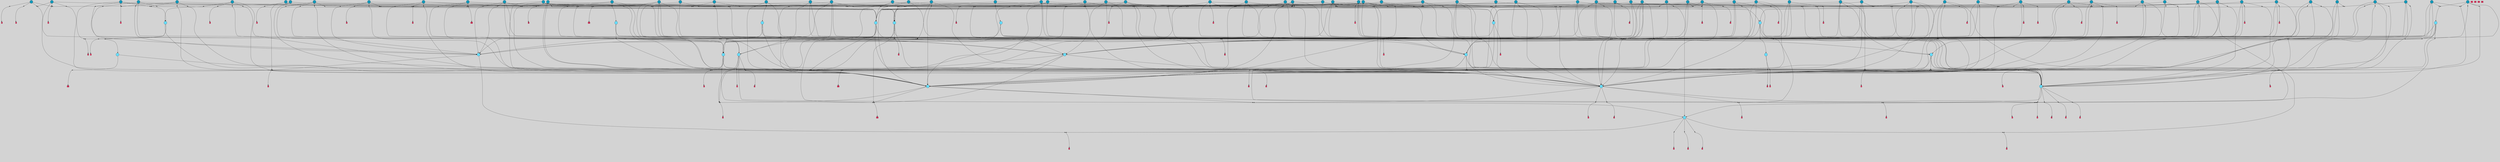 // File exported with GEGELATI v1.3.1
// On the 2024-04-08 16:58:50
// With the File::TPGGraphDotExporter
digraph{
	graph[pad = "0.212, 0.055" bgcolor = lightgray]
	node[shape=circle style = filled label = ""]
		T3 [fillcolor="#66ddff"]
		T7 [fillcolor="#66ddff"]
		T9 [fillcolor="#66ddff"]
		T27 [fillcolor="#66ddff"]
		T82 [fillcolor="#66ddff"]
		T111 [fillcolor="#66ddff"]
		T129 [fillcolor="#66ddff"]
		T194 [fillcolor="#66ddff"]
		T319 [fillcolor="#66ddff"]
		T350 [fillcolor="#66ddff"]
		T413 [fillcolor="#66ddff"]
		T459 [fillcolor="#66ddff"]
		T557 [fillcolor="#66ddff"]
		T592 [fillcolor="#66ddff"]
		T613 [fillcolor="#66ddff"]
		T695 [fillcolor="#66ddff"]
		T767 [fillcolor="#66ddff"]
		T879 [fillcolor="#1199bb"]
		T905 [fillcolor="#1199bb"]
		T930 [fillcolor="#1199bb"]
		T934 [fillcolor="#1199bb"]
		T935 [fillcolor="#1199bb"]
		T946 [fillcolor="#1199bb"]
		T954 [fillcolor="#1199bb"]
		T957 [fillcolor="#66ddff"]
		T970 [fillcolor="#1199bb"]
		T977 [fillcolor="#1199bb"]
		T981 [fillcolor="#1199bb"]
		T982 [fillcolor="#1199bb"]
		T991 [fillcolor="#1199bb"]
		T992 [fillcolor="#1199bb"]
		T993 [fillcolor="#1199bb"]
		T995 [fillcolor="#1199bb"]
		T1000 [fillcolor="#1199bb"]
		T1002 [fillcolor="#1199bb"]
		T1005 [fillcolor="#1199bb"]
		T1006 [fillcolor="#1199bb"]
		T1007 [fillcolor="#1199bb"]
		T802 [fillcolor="#66ddff"]
		T1010 [fillcolor="#1199bb"]
		T1015 [fillcolor="#1199bb"]
		T1017 [fillcolor="#1199bb"]
		T1018 [fillcolor="#1199bb"]
		T1025 [fillcolor="#1199bb"]
		T1029 [fillcolor="#1199bb"]
		T1031 [fillcolor="#1199bb"]
		T1039 [fillcolor="#1199bb"]
		T1044 [fillcolor="#1199bb"]
		T1045 [fillcolor="#66ddff"]
		T1049 [fillcolor="#1199bb"]
		T1056 [fillcolor="#1199bb"]
		T1057 [fillcolor="#1199bb"]
		T1058 [fillcolor="#1199bb"]
		T1059 [fillcolor="#1199bb"]
		T1060 [fillcolor="#1199bb"]
		T1061 [fillcolor="#1199bb"]
		T1062 [fillcolor="#1199bb"]
		T1063 [fillcolor="#1199bb"]
		T1064 [fillcolor="#1199bb"]
		T1065 [fillcolor="#1199bb"]
		T1066 [fillcolor="#66ddff"]
		T1068 [fillcolor="#1199bb"]
		T1069 [fillcolor="#1199bb"]
		T1070 [fillcolor="#1199bb"]
		T1072 [fillcolor="#1199bb"]
		T1073 [fillcolor="#1199bb"]
		T1074 [fillcolor="#1199bb"]
		T1075 [fillcolor="#1199bb"]
		T1076 [fillcolor="#1199bb"]
		T1078 [fillcolor="#1199bb"]
		T1080 [fillcolor="#1199bb"]
		T1082 [fillcolor="#1199bb"]
		T1083 [fillcolor="#1199bb"]
		T792 [fillcolor="#1199bb"]
		T1084 [fillcolor="#1199bb"]
		T1087 [fillcolor="#1199bb"]
		T1088 [fillcolor="#1199bb"]
		T1090 [fillcolor="#1199bb"]
		T1091 [fillcolor="#1199bb"]
		T1092 [fillcolor="#1199bb"]
		T1095 [fillcolor="#1199bb"]
		T1096 [fillcolor="#1199bb"]
		T1097 [fillcolor="#1199bb"]
		T1099 [fillcolor="#1199bb"]
		T1100 [fillcolor="#1199bb"]
		T611 [fillcolor="#1199bb"]
		T1101 [fillcolor="#1199bb"]
		T340 [fillcolor="#1199bb"]
		T1102 [fillcolor="#1199bb"]
		T1103 [fillcolor="#1199bb"]
		T1104 [fillcolor="#1199bb"]
		T1105 [fillcolor="#1199bb"]
		T1106 [fillcolor="#1199bb"]
		T1107 [fillcolor="#1199bb"]
		T1108 [fillcolor="#1199bb"]
		T1109 [fillcolor="#1199bb"]
		P12882 [fillcolor="#cccccc" shape=point] //6|
		I12882 [shape=box style=invis label="6|1&2|6#1|7&#92;n10|7&2|0#1|5&#92;n9|4&0|1#2|2&#92;n8|6&0|0#1|0&#92;n"]
		P12882 -> I12882[style=invis]
		A7455 [fillcolor="#ff3366" shape=box margin=0.03 width=0 height=0 label="3"]
		T3 -> P12882 -> A7455
		P12883 [fillcolor="#cccccc" shape=point] //3|
		I12883 [shape=box style=invis label="7|6&2|4#0|2&#92;n10|3&2|7#1|4&#92;n11|6&0|4#0|1&#92;n7|1&0|0#2|6&#92;n7|6&0|3#2|6&#92;n4|0&2|6#0|1&#92;n4|4&2|5#0|2&#92;n4|6&0|4#2|7&#92;n10|0&2|3#1|5&#92;n2|6&0|5#0|2&#92;n1|0&2|3#0|7&#92;n1|6&2|0#0|5&#92;n6|2&0|1#0|7&#92;n9|2&0|3#2|7&#92;n5|3&0|6#0|6&#92;n1|7&2|5#2|3&#92;n8|1&2|7#0|6&#92;n1|0&2|5#2|1&#92;n7|1&2|2#2|5&#92;n7|4&2|6#0|3&#92;n"]
		P12883 -> I12883[style=invis]
		A7456 [fillcolor="#ff3366" shape=box margin=0.03 width=0 height=0 label="4"]
		T3 -> P12883 -> A7456
		P12884 [fillcolor="#cccccc" shape=point] //-3|
		I12884 [shape=box style=invis label="1|6&2|7#0|7&#92;n10|2&0|7#1|3&#92;n9|6&2|7#2|2&#92;n5|3&0|7#0|7&#92;n1|6&2|3#0|0&#92;n2|3&2|3#2|2&#92;n5|1&2|6#0|6&#92;n"]
		P12884 -> I12884[style=invis]
		A7457 [fillcolor="#ff3366" shape=box margin=0.03 width=0 height=0 label="7"]
		T7 -> P12884 -> A7457
		P12885 [fillcolor="#cccccc" shape=point] //5|
		I12885 [shape=box style=invis label="0|5&2|3#0|1&#92;n0|6&2|1#2|4&#92;n6|2&2|6#0|7&#92;n7|4&0|3#0|1&#92;n5|4&0|7#1|6&#92;n9|1&0|5#2|2&#92;n6|3&2|3#1|7&#92;n11|7&2|4#1|6&#92;n2|5&0|1#0|0&#92;n4|7&0|0#0|2&#92;n6|2&0|6#0|0&#92;n2|1&2|6#2|4&#92;n10|0&2|0#1|0&#92;n6|6&2|4#0|6&#92;n"]
		P12885 -> I12885[style=invis]
		A7458 [fillcolor="#ff3366" shape=box margin=0.03 width=0 height=0 label="8"]
		T7 -> P12885 -> A7458
		P12886 [fillcolor="#cccccc" shape=point] //-6|
		I12886 [shape=box style=invis label="11|1&0|7#2|0&#92;n10|4&0|1#1|0&#92;n4|3&2|4#2|1&#92;n0|5&2|0#0|0&#92;n6|1&0|0#0|3&#92;n8|2&2|0#0|4&#92;n11|4&2|0#1|6&#92;n7|0&2|6#2|3&#92;n5|3&2|6#2|0&#92;n2|0&2|0#0|4&#92;n"]
		P12886 -> I12886[style=invis]
		A7459 [fillcolor="#ff3366" shape=box margin=0.03 width=0 height=0 label="9"]
		T9 -> P12886 -> A7459
		P12887 [fillcolor="#cccccc" shape=point] //2|
		I12887 [shape=box style=invis label="6|3&2|7#1|4&#92;n8|6&0|0#2|5&#92;n2|1&0|2#0|3&#92;n8|7&0|6#0|4&#92;n2|1&2|0#0|1&#92;n0|0&2|2#2|3&#92;n6|6&0|7#2|1&#92;n6|1&0|7#2|6&#92;n5|4&2|7#0|4&#92;n0|3&0|4#2|0&#92;n11|0&2|0#2|5&#92;n4|5&2|5#2|4&#92;n5|7&0|6#0|4&#92;n9|7&2|5#0|3&#92;n5|4&2|1#0|3&#92;n5|3&0|1#1|7&#92;n0|4&0|3#2|5&#92;n"]
		P12887 -> I12887[style=invis]
		A7460 [fillcolor="#ff3366" shape=box margin=0.03 width=0 height=0 label="10"]
		T9 -> P12887 -> A7460
		P12888 [fillcolor="#cccccc" shape=point] //2|
		I12888 [shape=box style=invis label="9|1&2|3#0|1&#92;n5|2&2|0#2|4&#92;n3|6&2|5#2|7&#92;n7|0&2|5#0|4&#92;n1|2&0|3#0|5&#92;n7|3&2|7#0|0&#92;n"]
		P12888 -> I12888[style=invis]
		A7461 [fillcolor="#ff3366" shape=box margin=0.03 width=0 height=0 label="2"]
		T27 -> P12888 -> A7461
		P12889 [fillcolor="#cccccc" shape=point] //-6|
		I12889 [shape=box style=invis label="7|5&0|4#0|4&#92;n11|0&2|5#2|1&#92;n"]
		P12889 -> I12889[style=invis]
		A7462 [fillcolor="#ff3366" shape=box margin=0.03 width=0 height=0 label="3"]
		T27 -> P12889 -> A7462
		T27 -> P12883
		P12890 [fillcolor="#cccccc" shape=point] //0|
		I12890 [shape=box style=invis label="2|5&0|1#0|6&#92;n6|1&2|2#2|7&#92;n8|0&0|3#1|4&#92;n4|3&2|5#2|4&#92;n8|1&2|4#0|0&#92;n6|6&0|1#2|6&#92;n11|7&2|4#2|5&#92;n6|2&2|4#0|2&#92;n8|5&2|4#2|4&#92;n2|1&2|1#2|2&#92;n2|7&2|5#2|6&#92;n9|7&0|5#0|4&#92;n1|2&0|5#2|6&#92;n4|2&2|3#2|7&#92;n3|3&2|1#0|2&#92;n"]
		P12890 -> I12890[style=invis]
		A7463 [fillcolor="#ff3366" shape=box margin=0.03 width=0 height=0 label="5"]
		T27 -> P12890 -> A7463
		P12891 [fillcolor="#cccccc" shape=point] //0|
		I12891 [shape=box style=invis label="4|0&0|3#2|7&#92;n10|2&0|3#1|7&#92;n3|5&0|2#0|3&#92;n4|5&0|0#2|1&#92;n10|7&2|0#1|2&#92;n5|3&2|3#1|6&#92;n9|5&2|0#0|4&#92;n5|4&2|7#0|2&#92;n10|3&2|7#1|4&#92;n7|2&0|1#2|6&#92;n8|6&0|5#0|5&#92;n8|7&2|3#0|5&#92;n2|6&2|4#0|0&#92;n"]
		P12891 -> I12891[style=invis]
		A7464 [fillcolor="#ff3366" shape=box margin=0.03 width=0 height=0 label="5"]
		T27 -> P12891 -> A7464
		P12892 [fillcolor="#cccccc" shape=point] //6|
		I12892 [shape=box style=invis label="7|0&2|5#1|2&#92;n10|6&2|1#1|3&#92;n7|5&0|2#0|7&#92;n10|7&0|1#1|5&#92;n4|6&2|5#0|5&#92;n4|4&0|7#2|7&#92;n"]
		P12892 -> I12892[style=invis]
		A7465 [fillcolor="#ff3366" shape=box margin=0.03 width=0 height=0 label="7"]
		T82 -> P12892 -> A7465
		P12893 [fillcolor="#cccccc" shape=point] //6|
		I12893 [shape=box style=invis label="0|5&2|3#0|1&#92;n0|6&2|1#2|4&#92;n9|1&0|5#2|2&#92;n7|4&0|3#0|1&#92;n5|4&0|7#1|6&#92;n2|5&0|1#0|0&#92;n6|3&2|3#1|7&#92;n11|7&2|4#1|6&#92;n6|2&2|6#0|1&#92;n4|7&0|0#0|2&#92;n6|2&0|6#0|0&#92;n9|1&2|6#2|4&#92;n10|0&2|0#1|0&#92;n6|6&2|4#0|6&#92;n"]
		P12893 -> I12893[style=invis]
		A7466 [fillcolor="#ff3366" shape=box margin=0.03 width=0 height=0 label="8"]
		T82 -> P12893 -> A7466
		T82 -> P12886
		P12894 [fillcolor="#cccccc" shape=point] //-5|
		I12894 [shape=box style=invis label="0|0&2|3#0|2&#92;n10|5&0|6#1|3&#92;n7|3&0|6#2|3&#92;n3|4&0|6#0|6&#92;n10|5&0|2#1|1&#92;n5|0&0|1#0|3&#92;n6|6&2|5#1|5&#92;n7|4&0|2#1|7&#92;n5|7&0|1#2|5&#92;n1|5&0|0#0|3&#92;n7|5&2|1#2|6&#92;n9|0&0|2#0|0&#92;n4|0&2|4#0|0&#92;n4|6&0|0#2|3&#92;n3|1&0|6#2|5&#92;n7|7&2|1#2|3&#92;n9|4&2|2#0|6&#92;n"]
		P12894 -> I12894[style=invis]
		T111 -> P12894 -> T9
		P12895 [fillcolor="#cccccc" shape=point] //7|
		I12895 [shape=box style=invis label="7|4&2|1#2|0&#92;n4|1&2|4#2|3&#92;n5|0&2|0#2|2&#92;n6|1&2|4#2|6&#92;n"]
		P12895 -> I12895[style=invis]
		A7467 [fillcolor="#ff3366" shape=box margin=0.03 width=0 height=0 label="9"]
		T111 -> P12895 -> A7467
		P12896 [fillcolor="#cccccc" shape=point] //2|
		I12896 [shape=box style=invis label="3|0&2|0#0|1&#92;n11|2&0|7#1|6&#92;n8|7&2|4#0|5&#92;n5|3&0|2#2|6&#92;n4|4&2|4#2|6&#92;n3|0&0|7#0|1&#92;n2|7&2|2#2|5&#92;n9|3&2|6#2|7&#92;n7|7&0|0#0|4&#92;n6|1&2|4#1|3&#92;n5|4&2|0#1|6&#92;n1|3&0|7#0|4&#92;n"]
		P12896 -> I12896[style=invis]
		A7468 [fillcolor="#ff3366" shape=box margin=0.03 width=0 height=0 label="7"]
		T111 -> P12896 -> A7468
		T111 -> P12886
		P12897 [fillcolor="#cccccc" shape=point] //8|
		I12897 [shape=box style=invis label="9|0&0|1#2|0&#92;n10|1&2|5#1|4&#92;n8|2&2|6#0|4&#92;n2|4&2|5#2|3&#92;n4|2&2|2#0|2&#92;n7|5&0|2#0|0&#92;n8|2&2|1#1|3&#92;n8|7&0|7#2|1&#92;n1|1&0|0#0|7&#92;n5|6&2|5#1|0&#92;n6|6&2|5#0|0&#92;n11|4&0|3#2|6&#92;n4|2&2|4#0|7&#92;n5|6&0|1#2|0&#92;n11|3&0|2#0|7&#92;n"]
		P12897 -> I12897[style=invis]
		A7469 [fillcolor="#ff3366" shape=box margin=0.03 width=0 height=0 label="6"]
		T129 -> P12897 -> A7469
		P12898 [fillcolor="#cccccc" shape=point] //5|
		I12898 [shape=box style=invis label="3|0&2|0#0|1&#92;n3|0&0|7#0|1&#92;n5|3&0|2#2|6&#92;n4|4&2|4#2|6&#92;n11|2&0|7#1|6&#92;n2|7&2|2#2|5&#92;n9|3&2|6#2|7&#92;n7|7&0|0#0|4&#92;n6|1&2|4#2|3&#92;n5|4&2|0#1|6&#92;n1|3&0|7#0|4&#92;n"]
		P12898 -> I12898[style=invis]
		A7470 [fillcolor="#ff3366" shape=box margin=0.03 width=0 height=0 label="7"]
		T129 -> P12898 -> A7470
		P12899 [fillcolor="#cccccc" shape=point] //10|
		I12899 [shape=box style=invis label="4|5&2|7#2|1&#92;n1|7&2|3#0|6&#92;n3|5&2|2#0|3&#92;n10|3&0|7#1|4&#92;n7|1&0|4#2|6&#92;n10|2&0|3#1|7&#92;n9|5&2|0#0|4&#92;n4|0&0|3#2|7&#92;n11|4&2|6#1|2&#92;n5|4&2|7#0|2&#92;n2|6&2|4#0|0&#92;n6|5&0|7#2|1&#92;n5|3&2|3#1|6&#92;n10|7&2|0#1|2&#92;n"]
		P12899 -> I12899[style=invis]
		A7471 [fillcolor="#ff3366" shape=box margin=0.03 width=0 height=0 label="5"]
		T129 -> P12899 -> A7471
		P12900 [fillcolor="#cccccc" shape=point] //5|
		I12900 [shape=box style=invis label="9|4&2|3#1|3&#92;n0|4&2|4#0|5&#92;n6|1&2|6#2|5&#92;n4|0&0|5#2|0&#92;n"]
		P12900 -> I12900[style=invis]
		A7472 [fillcolor="#ff3366" shape=box margin=0.03 width=0 height=0 label="7"]
		T129 -> P12900 -> A7472
		P12901 [fillcolor="#cccccc" shape=point] //6|
		I12901 [shape=box style=invis label="9|4&2|7#0|6&#92;n8|4&0|1#1|0&#92;n1|3&0|0#2|1&#92;n2|4&0|6#2|2&#92;n5|1&2|5#0|7&#92;n3|0&0|3#2|6&#92;n2|2&2|6#0|2&#92;n8|4&0|4#2|2&#92;n5|1&2|4#0|3&#92;n9|4&0|6#0|6&#92;n5|0&2|2#1|5&#92;n11|7&0|0#1|1&#92;n0|4&0|3#0|3&#92;n7|7&2|4#2|5&#92;n1|5&0|1#2|1&#92;n"]
		P12901 -> I12901[style=invis]
		A7473 [fillcolor="#ff3366" shape=box margin=0.03 width=0 height=0 label="1"]
		T129 -> P12901 -> A7473
		P12902 [fillcolor="#cccccc" shape=point] //5|
		I12902 [shape=box style=invis label="3|0&2|0#2|1&#92;n3|0&0|7#0|1&#92;n5|3&0|2#2|6&#92;n4|4&2|4#2|6&#92;n5|4&2|0#1|6&#92;n2|7&2|2#2|5&#92;n1|3&0|7#0|4&#92;n11|6&2|2#0|7&#92;n7|7&0|0#0|4&#92;n6|1&2|4#2|3&#92;n11|0&0|7#1|6&#92;n9|3&2|6#2|7&#92;n"]
		P12902 -> I12902[style=invis]
		A7474 [fillcolor="#ff3366" shape=box margin=0.03 width=0 height=0 label="7"]
		T194 -> P12902 -> A7474
		P12903 [fillcolor="#cccccc" shape=point] //4|
		I12903 [shape=box style=invis label="7|1&0|6#0|1&#92;n6|7&2|7#1|7&#92;n10|1&2|1#1|1&#92;n9|6&2|2#1|4&#92;n4|7&0|4#2|2&#92;n9|6&0|5#1|1&#92;n10|0&2|6#1|6&#92;n5|1&0|1#2|3&#92;n10|1&0|5#1|0&#92;n3|4&2|3#0|0&#92;n8|2&0|5#2|4&#92;n1|6&2|0#0|0&#92;n2|3&0|1#2|6&#92;n5|2&2|2#1|6&#92;n2|2&0|1#2|1&#92;n3|1&2|7#0|3&#92;n6|7&2|3#0|4&#92;n"]
		P12903 -> I12903[style=invis]
		A7475 [fillcolor="#ff3366" shape=box margin=0.03 width=0 height=0 label="10"]
		T194 -> P12903 -> A7475
		P12904 [fillcolor="#cccccc" shape=point] //-4|
		I12904 [shape=box style=invis label="0|4&0|0#2|7&#92;n8|5&2|4#2|4&#92;n4|3&2|5#2|4&#92;n11|7&2|2#2|5&#92;n6|5&2|2#2|7&#92;n3|2&0|7#0|7&#92;n3|3&2|1#0|3&#92;n2|6&0|3#2|5&#92;n0|1&2|6#2|2&#92;n8|2&0|0#1|6&#92;n0|7&0|5#0|4&#92;n9|5&0|3#2|7&#92;n2|7&2|5#2|6&#92;n9|0&2|0#0|1&#92;n1|2&2|4#0|2&#92;n"]
		P12904 -> I12904[style=invis]
		T194 -> P12904 -> T27
		P12905 [fillcolor="#cccccc" shape=point] //7|
		I12905 [shape=box style=invis label="7|4&2|7#0|4&#92;n4|6&0|1#2|5&#92;n2|1&2|3#0|0&#92;n4|3&2|0#0|1&#92;n0|0&2|7#2|7&#92;n7|7&0|5#2|3&#92;n5|0&2|1#2|2&#92;n10|0&0|4#1|2&#92;n4|4&0|7#0|0&#92;n6|7&0|2#0|1&#92;n1|4&2|5#0|4&#92;n"]
		P12905 -> I12905[style=invis]
		A7476 [fillcolor="#ff3366" shape=box margin=0.03 width=0 height=0 label="0"]
		T194 -> P12905 -> A7476
		P12906 [fillcolor="#cccccc" shape=point] //9|
		I12906 [shape=box style=invis label="11|0&2|0#1|1&#92;n3|6&0|6#0|0&#92;n1|4&0|0#2|4&#92;n7|5&2|2#1|3&#92;n11|7&2|6#1|7&#92;n5|2&0|6#1|5&#92;n9|5&0|6#0|3&#92;n2|2&2|7#0|5&#92;n9|3&2|2#2|0&#92;n11|0&2|7#0|1&#92;n1|1&2|0#0|1&#92;n6|6&0|6#1|2&#92;n9|7&0|1#0|3&#92;n2|0&2|4#2|5&#92;n2|4&2|2#0|0&#92;n6|1&2|1#1|7&#92;n10|7&2|5#1|6&#92;n11|5&2|7#2|4&#92;n"]
		P12906 -> I12906[style=invis]
		A7477 [fillcolor="#ff3366" shape=box margin=0.03 width=0 height=0 label="1"]
		T319 -> P12906 -> A7477
		T319 -> P12900
		P12907 [fillcolor="#cccccc" shape=point] //9|
		I12907 [shape=box style=invis label="9|6&2|0#1|3&#92;n7|1&0|3#0|4&#92;n9|6&2|0#0|1&#92;n1|5&0|0#0|5&#92;n8|6&2|4#0|0&#92;n7|4&2|4#0|7&#92;n6|0&2|4#2|0&#92;n7|7&2|4#2|2&#92;n"]
		P12907 -> I12907[style=invis]
		A7478 [fillcolor="#ff3366" shape=box margin=0.03 width=0 height=0 label="5"]
		T319 -> P12907 -> A7478
		T319 -> P12904
		P12908 [fillcolor="#cccccc" shape=point] //-4|
		I12908 [shape=box style=invis label="11|3&0|7#1|7&#92;n11|7&0|7#2|7&#92;n5|3&0|3#2|0&#92;n0|1&2|2#0|4&#92;n0|0&0|4#2|5&#92;n6|3&2|1#2|3&#92;n11|7&0|0#0|4&#92;n0|0&0|0#0|2&#92;n1|1&0|4#0|3&#92;n6|5&2|7#1|2&#92;n6|6&0|3#2|7&#92;n6|2&0|4#0|0&#92;n5|5&2|6#0|5&#92;n"]
		P12908 -> I12908[style=invis]
		A7479 [fillcolor="#ff3366" shape=box margin=0.03 width=0 height=0 label="8"]
		T319 -> P12908 -> A7479
		T350 -> P12904
		T350 -> P12905
		P12909 [fillcolor="#cccccc" shape=point] //3|
		I12909 [shape=box style=invis label="5|4&2|7#0|1&#92;n0|6&0|6#2|2&#92;n9|5&2|2#2|0&#92;n3|6&2|7#0|2&#92;n3|5&0|0#0|6&#92;n2|6&0|6#2|2&#92;n2|6&2|2#0|0&#92;n5|1&0|4#0|5&#92;n2|6&0|5#2|5&#92;n1|0&0|7#2|2&#92;n4|7&0|6#2|4&#92;n7|3&0|6#2|5&#92;n1|1&0|1#0|3&#92;n"]
		P12909 -> I12909[style=invis]
		A7480 [fillcolor="#ff3366" shape=box margin=0.03 width=0 height=0 label="1"]
		T350 -> P12909 -> A7480
		P12910 [fillcolor="#cccccc" shape=point] //-2|
		I12910 [shape=box style=invis label="2|0&2|3#2|5&#92;n10|3&2|7#1|4&#92;n8|1&2|7#0|6&#92;n7|6&0|3#2|6&#92;n4|0&2|6#0|1&#92;n4|4&2|5#0|2&#92;n4|6&0|2#2|7&#92;n7|6&2|4#0|2&#92;n11|7&2|7#0|3&#92;n6|6&0|3#0|6&#92;n1|6&2|0#0|5&#92;n11|6&0|4#0|1&#92;n2|6&0|5#0|2&#92;n6|2&0|1#0|7&#92;n9|2&0|3#2|7&#92;n5|3&0|6#0|6&#92;n7|1&2|2#2|5&#92;n1|0&2|3#0|7&#92;n1|0&2|5#0|1&#92;n3|4&2|6#0|3&#92;n"]
		P12910 -> I12910[style=invis]
		A7481 [fillcolor="#ff3366" shape=box margin=0.03 width=0 height=0 label="4"]
		T350 -> P12910 -> A7481
		T350 -> P12905
		P12911 [fillcolor="#cccccc" shape=point] //-4|
		I12911 [shape=box style=invis label="1|5&2|1#2|4&#92;n3|0&2|3#2|6&#92;n0|3&0|0#0|1&#92;n8|6&2|5#1|5&#92;n9|7&2|5#2|0&#92;n4|1&0|7#2|2&#92;n4|2&0|3#0|0&#92;n"]
		P12911 -> I12911[style=invis]
		A7482 [fillcolor="#ff3366" shape=box margin=0.03 width=0 height=0 label="2"]
		T413 -> P12911 -> A7482
		T413 -> P12893
		P12912 [fillcolor="#cccccc" shape=point] //-4|
		I12912 [shape=box style=invis label="7|5&2|2#0|7&#92;n9|6&2|3#0|3&#92;n10|6&2|1#1|0&#92;n8|0&0|5#1|3&#92;n7|5&0|5#1|5&#92;n5|1&2|5#2|1&#92;n"]
		P12912 -> I12912[style=invis]
		A7483 [fillcolor="#ff3366" shape=box margin=0.03 width=0 height=0 label="7"]
		T413 -> P12912 -> A7483
		T413 -> P12903
		P12913 [fillcolor="#cccccc" shape=point] //-5|
		I12913 [shape=box style=invis label="7|7&2|4#0|6&#92;n8|5&2|1#0|3&#92;n0|0&0|0#2|7&#92;n2|2&0|5#2|4&#92;n1|0&2|5#0|2&#92;n11|1&2|3#0|5&#92;n2|7&2|0#2|3&#92;n9|4&2|7#1|2&#92;n5|5&0|7#0|5&#92;n"]
		P12913 -> I12913[style=invis]
		T413 -> P12913 -> T319
		T459 -> P12911
		T459 -> P12912
		T459 -> P12903
		T459 -> P12913
		P12914 [fillcolor="#cccccc" shape=point] //8|
		I12914 [shape=box style=invis label="6|5&2|5#0|4&#92;n9|0&0|5#0|7&#92;n2|6&0|4#2|4&#92;n7|1&0|3#0|2&#92;n1|4&2|4#0|3&#92;n3|2&2|2#0|3&#92;n"]
		P12914 -> I12914[style=invis]
		T459 -> P12914 -> T350
		T557 -> P12913
		T557 -> P12882
		T557 -> P12903
		P12915 [fillcolor="#cccccc" shape=point] //4|
		I12915 [shape=box style=invis label="7|1&0|6#0|1&#92;n5|2&2|5#1|6&#92;n10|1&2|1#1|1&#92;n9|6&2|2#1|4&#92;n4|7&0|4#2|2&#92;n9|6&0|4#1|1&#92;n10|0&2|6#1|6&#92;n5|1&0|1#2|3&#92;n1|6&2|0#0|1&#92;n8|2&0|5#2|4&#92;n3|4&2|3#0|0&#92;n10|1&0|5#1|0&#92;n2|2&0|1#2|1&#92;n3|1&2|7#0|3&#92;n"]
		P12915 -> I12915[style=invis]
		A7484 [fillcolor="#ff3366" shape=box margin=0.03 width=0 height=0 label="10"]
		T557 -> P12915 -> A7484
		P12916 [fillcolor="#cccccc" shape=point] //1|
		I12916 [shape=box style=invis label="10|5&2|0#1|7&#92;n9|2&2|7#2|2&#92;n9|0&2|5#2|1&#92;n"]
		P12916 -> I12916[style=invis]
		A7485 [fillcolor="#ff3366" shape=box margin=0.03 width=0 height=0 label="3"]
		T557 -> P12916 -> A7485
		T592 -> P12913
		T592 -> P12903
		T592 -> P12915
		T592 -> P12916
		P12917 [fillcolor="#cccccc" shape=point] //-6|
		I12917 [shape=box style=invis label="0|3&2|3#2|0&#92;n3|7&2|2#2|6&#92;n11|5&2|6#0|2&#92;n5|5&2|6#2|0&#92;n3|0&0|6#0|3&#92;n4|7&0|7#2|7&#92;n7|2&2|5#1|5&#92;n9|4&2|3#1|5&#92;n2|5&2|7#2|4&#92;n1|2&0|5#0|1&#92;n5|4&2|4#1|3&#92;n7|0&0|7#1|1&#92;n9|3&0|6#1|4&#92;n"]
		P12917 -> I12917[style=invis]
		A7486 [fillcolor="#ff3366" shape=box margin=0.03 width=0 height=0 label="5"]
		T592 -> P12917 -> A7486
		P12918 [fillcolor="#cccccc" shape=point] //4|
		I12918 [shape=box style=invis label="0|5&2|3#0|1&#92;n0|6&2|1#0|4&#92;n6|6&2|4#0|6&#92;n4|4&0|6#0|3&#92;n10|0&2|0#1|5&#92;n2|5&0|1#0|0&#92;n7|4&0|3#0|1&#92;n11|7&2|4#1|6&#92;n1|1&0|5#2|2&#92;n6|2&2|6#0|1&#92;n1|2&0|6#0|0&#92;n9|3&2|0#0|0&#92;n9|2&2|6#2|4&#92;n7|4&0|0#2|1&#92;n6|3&2|3#1|7&#92;n0|0&2|4#2|5&#92;n"]
		P12918 -> I12918[style=invis]
		A7487 [fillcolor="#ff3366" shape=box margin=0.03 width=0 height=0 label="8"]
		T613 -> P12918 -> A7487
		T613 -> P12912
		P12919 [fillcolor="#cccccc" shape=point] //2|
		I12919 [shape=box style=invis label="7|7&2|4#0|6&#92;n8|5&2|1#0|3&#92;n9|7&2|2#2|2&#92;n0|0&0|0#2|7&#92;n1|0&2|5#0|2&#92;n2|2&0|5#2|4&#92;n11|1&2|3#0|5&#92;n2|7&2|1#2|3&#92;n9|4&2|7#1|2&#92;n5|0&0|7#0|5&#92;n"]
		P12919 -> I12919[style=invis]
		T613 -> P12919 -> T319
		T613 -> P12899
		P12920 [fillcolor="#cccccc" shape=point] //8|
		I12920 [shape=box style=invis label="11|4&2|0#1|6&#92;n4|3&0|6#0|5&#92;n3|0&2|6#0|3&#92;n9|3&2|5#0|5&#92;n2|6&0|6#2|1&#92;n9|7&0|5#1|4&#92;n"]
		P12920 -> I12920[style=invis]
		T613 -> P12920 -> T194
		P12921 [fillcolor="#cccccc" shape=point] //-5|
		I12921 [shape=box style=invis label="0|5&2|3#0|1&#92;n0|6&2|1#2|4&#92;n6|2&2|6#0|7&#92;n9|0&2|7#1|1&#92;n7|4&0|3#0|1&#92;n3|5&2|7#0|6&#92;n11|7&2|3#1|6&#92;n2|1&2|6#2|4&#92;n5|0&0|7#1|6&#92;n2|5&0|1#0|0&#92;n4|7&0|0#0|2&#92;n6|2&0|6#0|0&#92;n9|1&2|5#2|2&#92;n10|0&0|0#1|0&#92;n2|7&2|6#0|3&#92;n6|6&2|4#0|6&#92;n"]
		P12921 -> I12921[style=invis]
		T695 -> P12921 -> T129
		P12922 [fillcolor="#cccccc" shape=point] //-5|
		I12922 [shape=box style=invis label="11|4&2|0#1|6&#92;n2|6&0|6#2|1&#92;n9|1&2|5#0|5&#92;n3|0&2|6#0|3&#92;n9|7&0|5#1|4&#92;n"]
		P12922 -> I12922[style=invis]
		T695 -> P12922 -> T194
		P12923 [fillcolor="#cccccc" shape=point] //4|
		I12923 [shape=box style=invis label="0|5&2|3#0|1&#92;n0|6&2|1#2|4&#92;n6|2&2|6#0|7&#92;n9|1&2|5#2|2&#92;n7|4&0|3#0|1&#92;n11|7&2|4#1|6&#92;n9|0&2|7#1|1&#92;n5|4&0|7#1|6&#92;n2|5&0|1#0|0&#92;n4|7&0|0#0|2&#92;n6|2&0|6#0|0&#92;n2|1&2|6#2|4&#92;n10|0&0|0#1|0&#92;n2|7&2|6#0|3&#92;n6|6&2|4#0|6&#92;n"]
		P12923 -> I12923[style=invis]
		T695 -> P12923 -> T129
		P12924 [fillcolor="#cccccc" shape=point] //9|
		I12924 [shape=box style=invis label="8|0&0|5#0|1&#92;n0|6&2|0#0|7&#92;n5|7&0|1#1|4&#92;n5|1&0|6#2|7&#92;n11|3&0|7#1|6&#92;n10|2&2|5#1|6&#92;n10|0&0|3#1|4&#92;n0|0&2|5#0|7&#92;n0|0&2|5#0|1&#92;n0|4&2|2#2|3&#92;n11|7&2|5#0|5&#92;n"]
		P12924 -> I12924[style=invis]
		T695 -> P12924 -> T7
		P12925 [fillcolor="#cccccc" shape=point] //6|
		I12925 [shape=box style=invis label="0|5&0|3#0|2&#92;n5|7&0|4#0|1&#92;n10|0&2|2#1|2&#92;n8|7&2|0#1|7&#92;n10|6&2|2#1|5&#92;n"]
		P12925 -> I12925[style=invis]
		A7488 [fillcolor="#ff3366" shape=box margin=0.03 width=0 height=0 label="2"]
		T767 -> P12925 -> A7488
		T767 -> P12920
		P12926 [fillcolor="#cccccc" shape=point] //-1|
		I12926 [shape=box style=invis label="2|1&2|6#2|4&#92;n2|3&2|4#2|7&#92;n0|4&2|5#0|1&#92;n5|7&2|1#2|3&#92;n0|6&2|1#2|4&#92;n7|4&0|3#0|1&#92;n10|0&0|0#1|0&#92;n9|1&0|5#2|2&#92;n5|4&0|7#1|6&#92;n2|5&0|1#0|0&#92;n4|7&0|0#0|4&#92;n6|2&0|6#0|0&#92;n9|0&2|7#1|1&#92;n11|7&2|4#1|1&#92;n"]
		P12926 -> I12926[style=invis]
		T767 -> P12926 -> T129
		P12927 [fillcolor="#cccccc" shape=point] //6|
		I12927 [shape=box style=invis label="1|4&2|6#0|3&#92;n11|7&0|6#2|3&#92;n5|7&2|3#2|2&#92;n11|1&0|4#2|6&#92;n8|7&0|4#2|1&#92;n9|6&2|4#1|4&#92;n3|2&2|2#0|6&#92;n2|4&0|5#0|7&#92;n10|0&0|1#1|2&#92;n2|7&2|7#2|6&#92;n4|3&0|6#0|3&#92;n5|0&0|5#1|5&#92;n10|6&2|0#1|4&#92;n8|4&2|1#2|5&#92;n1|4&2|7#2|0&#92;n4|3&0|4#2|4&#92;n4|5&2|7#0|6&#92;n11|5&2|6#2|6&#92;n0|3&0|5#0|1&#92;n"]
		P12927 -> I12927[style=invis]
		T767 -> P12927 -> T129
		T767 -> P12912
		P12928 [fillcolor="#cccccc" shape=point] //-2|
		I12928 [shape=box style=invis label="4|3&0|6#0|3&#92;n5|7&2|3#2|2&#92;n1|4&2|6#2|3&#92;n5|6&0|7#1|2&#92;n9|2&2|4#1|4&#92;n2|4&0|5#0|7&#92;n10|0&0|6#1|2&#92;n5|7&2|5#1|5&#92;n3|1&0|6#0|2&#92;n2|7&2|7#2|6&#92;n5|4&0|5#1|5&#92;n10|4&2|5#1|7&#92;n10|6&2|0#1|4&#92;n11|5&2|6#2|3&#92;n4|0&0|4#2|4&#92;n8|4&2|1#2|5&#92;n4|5&2|7#0|6&#92;n"]
		P12928 -> I12928[style=invis]
		T879 -> P12928 -> T111
		P12929 [fillcolor="#cccccc" shape=point] //-5|
		I12929 [shape=box style=invis label="9|0&2|4#2|5&#92;n9|6&2|7#2|6&#92;n11|4&2|0#1|6&#92;n10|2&2|2#1|6&#92;n9|7&0|5#1|4&#92;n2|1&0|3#2|1&#92;n1|7&0|6#2|6&#92;n9|3&2|5#2|5&#92;n4|5&0|6#0|7&#92;n3|0&2|6#0|3&#92;n1|6&0|2#0|7&#92;n"]
		P12929 -> I12929[style=invis]
		T879 -> P12929 -> T194
		P12930 [fillcolor="#cccccc" shape=point] //8|
		I12930 [shape=box style=invis label="2|7&2|0#2|3&#92;n2|2&0|5#2|2&#92;n9|0&2|2#0|4&#92;n8|0&2|1#0|3&#92;n8|2&0|2#2|1&#92;n0|0&0|0#2|7&#92;n7|6&2|4#0|6&#92;n11|3&2|0#1|3&#92;n3|4&2|7#0|2&#92;n10|6&0|7#1|3&#92;n"]
		P12930 -> I12930[style=invis]
		T879 -> P12930 -> T319
		P12931 [fillcolor="#cccccc" shape=point] //-6|
		I12931 [shape=box style=invis label="7|5&2|2#0|7&#92;n7|5&0|5#1|5&#92;n10|6&2|1#1|0&#92;n8|0&0|5#1|3&#92;n9|6&2|3#0|3&#92;n5|1&2|5#1|1&#92;n"]
		P12931 -> I12931[style=invis]
		A7489 [fillcolor="#ff3366" shape=box margin=0.03 width=0 height=0 label="7"]
		T879 -> P12931 -> A7489
		P12932 [fillcolor="#cccccc" shape=point] //-8|
		I12932 [shape=box style=invis label="6|0&2|1#2|4&#92;n1|3&2|6#0|2&#92;n0|5&2|1#2|7&#92;n7|7&2|3#0|6&#92;n9|1&2|3#0|0&#92;n0|0&0|6#2|1&#92;n11|2&2|4#2|0&#92;n1|6&0|4#2|4&#92;n5|2&0|2#1|1&#92;n7|4&0|6#2|3&#92;n"]
		P12932 -> I12932[style=invis]
		A7490 [fillcolor="#ff3366" shape=box margin=0.03 width=0 height=0 label="0"]
		T879 -> P12932 -> A7490
		T905 -> P12913
		P12933 [fillcolor="#cccccc" shape=point] //2|
		I12933 [shape=box style=invis label="5|2&2|2#1|6&#92;n6|7&2|7#1|7&#92;n10|1&2|1#1|1&#92;n9|6&2|2#1|4&#92;n9|6&0|5#1|1&#92;n10|0&2|6#1|6&#92;n5|1&0|1#2|3&#92;n10|1&0|3#1|0&#92;n3|4&2|3#0|0&#92;n8|2&0|5#2|4&#92;n1|6&2|0#0|0&#92;n2|3&0|1#2|6&#92;n7|1&0|6#0|1&#92;n2|2&0|1#2|1&#92;n3|1&2|7#0|3&#92;n6|7&2|3#0|4&#92;n"]
		P12933 -> I12933[style=invis]
		A7491 [fillcolor="#ff3366" shape=box margin=0.03 width=0 height=0 label="10"]
		T905 -> P12933 -> A7491
		T905 -> P12916
		P12934 [fillcolor="#cccccc" shape=point] //5|
		I12934 [shape=box style=invis label="7|7&2|4#0|6&#92;n2|2&0|7#2|4&#92;n11|1&2|3#0|5&#92;n5|6&2|3#2|6&#92;n1|0&2|5#0|2&#92;n2|7&2|0#2|3&#92;n8|5&2|1#0|3&#92;n9|4&2|7#1|2&#92;n5|5&0|7#0|5&#92;n"]
		P12934 -> I12934[style=invis]
		T905 -> P12934 -> T319
		P12935 [fillcolor="#cccccc" shape=point] //4|
		I12935 [shape=box style=invis label="10|0&2|3#1|5&#92;n7|1&0|0#2|6&#92;n1|0&2|3#0|7&#92;n1|0&2|5#0|1&#92;n1|7&2|3#0|4&#92;n5|3&0|6#0|6&#92;n1|7&2|5#2|0&#92;n7|4&2|4#0|1&#92;n7|6&0|4#2|6&#92;n2|6&0|5#0|2&#92;n1|6&2|0#0|5&#92;n6|2&0|1#0|7&#92;n4|4&2|0#0|2&#92;n4|6&0|4#2|7&#92;n8|1&2|7#0|6&#92;n11|4&2|0#2|3&#92;n4|0&2|6#0|1&#92;n7|1&2|2#2|5&#92;n4|2&2|5#2|2&#92;n"]
		P12935 -> I12935[style=invis]
		T905 -> P12935 -> T459
		P12936 [fillcolor="#cccccc" shape=point] //0|
		I12936 [shape=box style=invis label="11|2&2|7#2|3&#92;n0|0&0|0#2|7&#92;n2|2&0|5#2|4&#92;n11|5&0|5#0|5&#92;n6|7&2|4#2|2&#92;n6|6&2|6#2|1&#92;n6|0&0|1#0|3&#92;n11|1&2|3#0|2&#92;n"]
		P12936 -> I12936[style=invis]
		T930 -> P12936 -> T319
		P12937 [fillcolor="#cccccc" shape=point] //2|
		I12937 [shape=box style=invis label="10|0&2|3#1|5&#92;n7|1&0|0#2|6&#92;n1|0&2|3#0|7&#92;n1|0&2|5#0|1&#92;n5|3&0|6#0|6&#92;n4|0&2|6#0|1&#92;n3|3&0|7#0|0&#92;n7|4&2|4#0|1&#92;n7|6&0|4#2|6&#92;n2|6&0|5#0|2&#92;n1|6&2|0#0|5&#92;n6|2&0|1#0|7&#92;n4|4&2|0#0|2&#92;n4|6&0|4#2|7&#92;n8|1&2|7#0|6&#92;n11|4&2|0#2|3&#92;n4|7&2|5#2|0&#92;n7|1&2|2#2|5&#92;n4|2&2|5#2|2&#92;n"]
		P12937 -> I12937[style=invis]
		T930 -> P12937 -> T459
		P12938 [fillcolor="#cccccc" shape=point] //-8|
		I12938 [shape=box style=invis label="3|0&0|7#0|1&#92;n3|4&0|7#0|1&#92;n"]
		P12938 -> I12938[style=invis]
		A7492 [fillcolor="#ff3366" shape=box margin=0.03 width=0 height=0 label="3"]
		T930 -> P12938 -> A7492
		P12939 [fillcolor="#cccccc" shape=point] //-7|
		I12939 [shape=box style=invis label="0|5&2|3#0|1&#92;n0|6&2|1#2|4&#92;n7|4&0|3#0|1&#92;n9|1&2|5#2|2&#92;n6|2&2|6#0|7&#92;n11|7&0|5#1|6&#92;n9|0&2|7#1|1&#92;n5|4&0|7#1|6&#92;n2|5&0|1#0|0&#92;n6|2&0|6#0|0&#92;n4|7&0|0#0|2&#92;n2|1&2|6#2|4&#92;n10|0&0|0#1|0&#92;n2|7&2|6#0|3&#92;n2|4&0|6#0|2&#92;n6|6&2|4#0|6&#92;n"]
		P12939 -> I12939[style=invis]
		T934 -> P12939 -> T129
		P12940 [fillcolor="#cccccc" shape=point] //6|
		I12940 [shape=box style=invis label="10|0&2|3#1|5&#92;n1|0&2|3#0|7&#92;n4|0&2|6#0|1&#92;n5|3&0|6#0|6&#92;n8|1&2|7#1|6&#92;n2|6&0|5#0|2&#92;n7|4&0|4#2|6&#92;n7|6&2|4#0|1&#92;n1|6&2|0#0|5&#92;n6|2&0|1#0|7&#92;n9|2&0|3#2|7&#92;n9|1&2|6#1|0&#92;n4|4&2|0#0|2&#92;n4|6&0|4#2|7&#92;n1|7&2|5#2|0&#92;n11|4&2|0#2|3&#92;n1|0&2|5#0|1&#92;n7|1&2|2#2|5&#92;n4|2&2|5#2|2&#92;n"]
		P12940 -> I12940[style=invis]
		T934 -> P12940 -> T459
		P12941 [fillcolor="#cccccc" shape=point] //3|
		I12941 [shape=box style=invis label="7|6&0|6#1|2&#92;n3|3&2|5#0|2&#92;n11|4&0|0#1|6&#92;n3|0&0|6#0|3&#92;n9|2&2|6#0|7&#92;n6|0&2|3#1|6&#92;n2|5&2|4#2|5&#92;n"]
		P12941 -> I12941[style=invis]
		T934 -> P12941 -> T194
		P12942 [fillcolor="#cccccc" shape=point] //-1|
		I12942 [shape=box style=invis label="0|6&0|3#2|0&#92;n5|0&0|7#2|2&#92;n3|6&2|4#2|1&#92;n9|4&0|3#0|0&#92;n10|2&2|6#1|1&#92;n4|2&0|0#0|0&#92;n1|7&0|1#2|0&#92;n11|7&2|6#1|6&#92;n1|1&2|0#2|2&#92;n10|7&2|2#1|7&#92;n1|2&0|3#0|5&#92;n0|3&0|3#2|5&#92;n8|6&0|5#1|2&#92;n0|6&2|4#2|2&#92;n"]
		P12942 -> I12942[style=invis]
		T935 -> P12942 -> T3
		P12943 [fillcolor="#cccccc" shape=point] //-5|
		I12943 [shape=box style=invis label="7|7&2|4#0|4&#92;n5|5&0|7#0|5&#92;n10|6&0|4#1|3&#92;n2|2&0|7#2|4&#92;n0|0&0|0#2|7&#92;n1|0&2|5#0|2&#92;n11|1&2|3#0|5&#92;n9|4&2|7#1|2&#92;n8|5&2|1#0|3&#92;n"]
		P12943 -> I12943[style=invis]
		T935 -> P12943 -> T319
		P12944 [fillcolor="#cccccc" shape=point] //6|
		I12944 [shape=box style=invis label="5|5&0|3#1|2&#92;n5|3&0|7#2|6&#92;n6|3&2|7#2|2&#92;n2|4&0|3#0|2&#92;n11|3&2|2#2|4&#92;n11|3&0|5#2|1&#92;n3|2&2|4#0|0&#92;n8|0&2|2#2|0&#92;n"]
		P12944 -> I12944[style=invis]
		T935 -> P12944 -> T319
		T935 -> P12922
		P12945 [fillcolor="#cccccc" shape=point] //-8|
		I12945 [shape=box style=invis label="2|6&0|6#2|1&#92;n3|4&0|3#0|7&#92;n3|0&2|6#0|3&#92;n1|3&0|6#0|5&#92;n9|3&2|5#0|5&#92;n9|7&0|5#1|4&#92;n"]
		P12945 -> I12945[style=invis]
		T935 -> P12945 -> T592
		P12946 [fillcolor="#cccccc" shape=point] //3|
		I12946 [shape=box style=invis label="0|5&2|3#0|1&#92;n0|6&2|1#2|4&#92;n3|3&2|2#2|0&#92;n5|2&2|6#0|7&#92;n5|4&0|7#1|6&#92;n7|4&0|3#0|1&#92;n9|0&2|7#1|1&#92;n9|1&2|5#2|2&#92;n2|5&0|1#0|0&#92;n4|7&0|0#0|2&#92;n6|2&0|6#0|0&#92;n2|1&2|1#2|4&#92;n10|0&0|0#1|0&#92;n2|7&2|6#0|3&#92;n6|6&2|4#0|6&#92;n"]
		P12946 -> I12946[style=invis]
		T946 -> P12946 -> T129
		P12947 [fillcolor="#cccccc" shape=point] //4|
		I12947 [shape=box style=invis label="10|0&2|3#1|5&#92;n7|1&0|0#2|6&#92;n1|0&2|3#0|7&#92;n4|0&2|6#0|1&#92;n5|3&0|6#0|6&#92;n1|7&2|5#2|0&#92;n7|6&2|4#0|1&#92;n7|6&0|4#2|6&#92;n2|6&0|5#0|2&#92;n1|6&2|0#0|5&#92;n6|2&0|1#0|7&#92;n9|2&0|3#2|7&#92;n4|4&2|0#0|2&#92;n4|6&0|4#2|7&#92;n8|1&2|7#0|6&#92;n11|4&2|0#2|3&#92;n1|0&2|5#0|1&#92;n7|1&2|2#2|5&#92;n4|2&2|5#2|2&#92;n"]
		P12947 -> I12947[style=invis]
		T946 -> P12947 -> T459
		T946 -> P12945
		T946 -> P12886
		P12948 [fillcolor="#cccccc" shape=point] //1|
		I12948 [shape=box style=invis label="0|5&2|3#0|1&#92;n7|6&0|0#2|1&#92;n0|6&2|1#2|4&#92;n11|1&0|2#1|2&#92;n6|2&0|6#0|0&#92;n2|5&0|1#0|0&#92;n5|4&0|7#1|6&#92;n7|4&0|6#0|1&#92;n6|2&2|6#0|1&#92;n11|7&2|4#1|6&#92;n4|7&0|0#0|2&#92;n9|1&0|5#0|2&#92;n9|1&2|6#2|4&#92;n10|0&2|0#1|0&#92;n6|6&2|4#0|6&#92;n"]
		P12948 -> I12948[style=invis]
		A7493 [fillcolor="#ff3366" shape=box margin=0.03 width=0 height=0 label="8"]
		T946 -> P12948 -> A7493
		P12949 [fillcolor="#cccccc" shape=point] //4|
		I12949 [shape=box style=invis label="2|6&0|6#2|1&#92;n4|3&0|2#0|5&#92;n3|0&2|6#0|3&#92;n9|3&2|5#0|5&#92;n11|4&2|0#1|6&#92;n9|7&0|5#1|4&#92;n"]
		P12949 -> I12949[style=invis]
		T954 -> P12949 -> T557
		P12950 [fillcolor="#cccccc" shape=point] //2|
		I12950 [shape=box style=invis label="6|3&0|5#1|5&#92;n5|0&2|5#2|4&#92;n0|7&2|1#0|6&#92;n11|5&0|5#2|7&#92;n2|6&0|6#2|1&#92;n4|1&2|5#0|4&#92;n6|7&2|1#0|1&#92;n1|3&2|6#0|3&#92;n"]
		P12950 -> I12950[style=invis]
		T954 -> P12950 -> T194
		P12951 [fillcolor="#cccccc" shape=point] //2|
		I12951 [shape=box style=invis label="6|3&0|0#0|2&#92;n11|5&0|2#2|1&#92;n0|2&0|6#2|0&#92;n1|4&0|3#0|3&#92;n7|7&2|7#2|4&#92;n0|0&2|0#0|2&#92;n1|6&2|0#0|2&#92;n11|7&2|3#1|3&#92;n"]
		P12951 -> I12951[style=invis]
		T954 -> P12951 -> T319
		P12952 [fillcolor="#cccccc" shape=point] //-3|
		I12952 [shape=box style=invis label="9|0&2|5#2|5&#92;n1|7&2|1#2|6&#92;n6|7&2|6#1|1&#92;n1|3&0|3#2|3&#92;n3|4&0|6#0|6&#92;n1|7&0|2#0|2&#92;n3|7&0|6#2|6&#92;n8|6&0|0#1|5&#92;n6|5&2|6#2|7&#92;n3|7&2|1#0|2&#92;n2|5&0|0#0|2&#92;n8|1&2|3#0|5&#92;n"]
		P12952 -> I12952[style=invis]
		T954 -> P12952 -> T459
		T957 -> P12942
		T957 -> P12943
		T957 -> P12944
		T957 -> P12945
		P12953 [fillcolor="#cccccc" shape=point] //4|
		I12953 [shape=box style=invis label="3|7&2|6#0|2&#92;n2|0&0|7#0|1&#92;n"]
		P12953 -> I12953[style=invis]
		T957 -> P12953 -> T194
		T970 -> P12882
		P12954 [fillcolor="#cccccc" shape=point] //-7|
		I12954 [shape=box style=invis label="6|3&0|1#1|5&#92;n11|1&2|6#1|2&#92;n4|3&0|3#0|0&#92;n10|3&2|4#1|2&#92;n6|4&2|2#0|7&#92;n4|2&2|7#2|5&#92;n1|2&0|3#2|3&#92;n7|3&0|3#2|7&#92;n4|3&2|7#2|6&#92;n8|0&2|6#2|7&#92;n9|6&2|6#2|6&#92;n9|0&0|2#1|3&#92;n"]
		P12954 -> I12954[style=invis]
		T970 -> P12954 -> T767
		P12955 [fillcolor="#cccccc" shape=point] //-4|
		I12955 [shape=box style=invis label="11|4&2|0#1|6&#92;n3|0&2|6#0|3&#92;n4|3&0|6#0|5&#92;n2|6&2|6#2|1&#92;n9|7&0|5#1|4&#92;n"]
		P12955 -> I12955[style=invis]
		T970 -> P12955 -> T194
		P12956 [fillcolor="#cccccc" shape=point] //-6|
		I12956 [shape=box style=invis label="9|7&0|5#1|4&#92;n7|6&2|7#2|1&#92;n4|3&0|2#0|1&#92;n3|0&2|6#0|3&#92;n11|4&2|0#1|6&#92;n2|6&0|6#2|1&#92;n"]
		P12956 -> I12956[style=invis]
		T970 -> P12956 -> T557
		P12957 [fillcolor="#cccccc" shape=point] //-7|
		I12957 [shape=box style=invis label="2|6&2|5#0|4&#92;n3|4&0|5#0|6&#92;n7|7&0|2#2|1&#92;n6|5&2|1#0|3&#92;n9|7&2|2#2|0&#92;n7|3&2|2#2|6&#92;n10|0&0|6#1|0&#92;n9|1&2|5#2|5&#92;n11|3&2|6#2|3&#92;n7|0&0|5#1|3&#92;n9|6&2|2#0|3&#92;n"]
		P12957 -> I12957[style=invis]
		A7494 [fillcolor="#ff3366" shape=box margin=0.03 width=0 height=0 label="7"]
		T970 -> P12957 -> A7494
		P12958 [fillcolor="#cccccc" shape=point] //-2|
		I12958 [shape=box style=invis label="5|3&2|5#1|5&#92;n11|6&2|7#1|6&#92;n0|7&2|1#0|6&#92;n4|1&2|5#0|0&#92;n2|6&0|6#2|1&#92;n1|0&2|6#0|3&#92;n10|3&2|7#1|2&#92;n"]
		P12958 -> I12958[style=invis]
		T977 -> P12958 -> T194
		P12959 [fillcolor="#cccccc" shape=point] //5|
		I12959 [shape=box style=invis label="11|7&0|1#1|2&#92;n8|0&2|4#1|7&#92;n5|6&2|7#1|7&#92;n3|0&0|4#0|1&#92;n3|2&2|6#0|4&#92;n7|5&2|2#2|1&#92;n"]
		P12959 -> I12959[style=invis]
		A7495 [fillcolor="#ff3366" shape=box margin=0.03 width=0 height=0 label="3"]
		T977 -> P12959 -> A7495
		T977 -> P12919
		P12960 [fillcolor="#cccccc" shape=point] //8|
		I12960 [shape=box style=invis label="9|7&0|5#2|0&#92;n11|4&2|0#1|6&#92;n3|0&2|6#0|3&#92;n9|3&2|5#0|5&#92;n2|6&0|7#0|0&#92;n4|3&0|2#0|5&#92;n2|2&0|6#2|1&#92;n6|1&0|2#2|0&#92;n"]
		P12960 -> I12960[style=invis]
		T977 -> P12960 -> T557
		P12961 [fillcolor="#cccccc" shape=point] //5|
		I12961 [shape=box style=invis label="4|0&0|4#2|4&#92;n5|7&2|3#2|2&#92;n8|4&2|1#2|5&#92;n11|1&0|4#2|6&#92;n9|6&2|4#1|4&#92;n10|0&0|6#1|2&#92;n10|4&2|7#1|0&#92;n3|1&0|6#0|5&#92;n5|2&0|5#1|5&#92;n0|3&0|6#2|4&#92;n3|2&2|0#2|4&#92;n1|4&2|6#0|3&#92;n0|3&0|5#0|1&#92;n2|7&2|7#2|6&#92;n4|5&2|7#0|2&#92;n11|5&2|6#2|3&#92;n4|3&0|6#0|3&#92;n"]
		P12961 -> I12961[style=invis]
		T977 -> P12961 -> T111
		P12962 [fillcolor="#cccccc" shape=point] //7|
		I12962 [shape=box style=invis label="3|1&2|7#2|7&#92;n2|7&2|0#2|3&#92;n8|5&2|1#0|3&#92;n8|4&2|7#1|2&#92;n3|2&0|5#2|3&#92;n0|7&0|4#2|2&#92;n2|0&2|5#0|2&#92;n8|6&2|3#1|0&#92;n11|1&0|3#0|1&#92;n5|5&0|7#0|5&#92;n7|6&2|4#0|5&#92;n"]
		P12962 -> I12962[style=invis]
		T981 -> P12962 -> T319
		T981 -> P12920
		P12963 [fillcolor="#cccccc" shape=point] //3|
		I12963 [shape=box style=invis label="5|5&0|1#0|0&#92;n11|1&2|7#2|6&#92;n3|3&2|1#0|3&#92;n1|7&0|0#0|0&#92;n2|0&0|3#2|5&#92;n6|0&2|6#2|7&#92;n8|2&0|0#2|6&#92;n6|1&2|0#0|2&#92;n3|3&2|5#0|7&#92;n5|7&2|5#2|6&#92;n5|2&2|2#2|6&#92;n0|0&2|0#0|1&#92;n3|5&2|4#2|7&#92;n8|6&0|0#0|4&#92;n"]
		P12963 -> I12963[style=invis]
		T981 -> P12963 -> T129
		T981 -> P12945
		T982 -> P12942
		P12964 [fillcolor="#cccccc" shape=point] //-5|
		I12964 [shape=box style=invis label="7|7&2|4#0|4&#92;n8|5&2|1#0|3&#92;n2|2&0|7#2|4&#92;n0|0&0|0#2|7&#92;n1|0&2|5#0|6&#92;n11|1&2|3#0|5&#92;n9|4&2|7#1|2&#92;n5|5&0|7#0|5&#92;n"]
		P12964 -> I12964[style=invis]
		T982 -> P12964 -> T319
		T982 -> P12945
		P12965 [fillcolor="#cccccc" shape=point] //9|
		I12965 [shape=box style=invis label="2|7&0|4#2|2&#92;n11|7&2|4#1|6&#92;n5|2&2|1#0|3&#92;n5|0&0|7#1|6&#92;n5|4&0|3#2|0&#92;n2|6&2|4#0|4&#92;n9|1&2|5#1|4&#92;n2|7&2|6#0|3&#92;n6|5&0|6#0|0&#92;n11|3&2|7#1|0&#92;n9|4&0|3#0|7&#92;n6|2&2|6#0|7&#92;n"]
		P12965 -> I12965[style=invis]
		T982 -> P12965 -> T695
		P12966 [fillcolor="#cccccc" shape=point] //-9|
		I12966 [shape=box style=invis label="6|5&2|2#2|7&#92;n8|0&2|0#2|1&#92;n7|6&0|7#2|2&#92;n6|3&2|4#0|5&#92;n11|7&2|5#1|1&#92;n3|0&2|4#0|2&#92;n5|1&2|5#0|6&#92;n3|7&2|1#2|2&#92;n8|6&2|4#1|5&#92;n1|5&2|6#2|5&#92;n1|7&0|1#0|6&#92;n"]
		P12966 -> I12966[style=invis]
		T991 -> P12966 -> T459
		P12967 [fillcolor="#cccccc" shape=point] //2|
		I12967 [shape=box style=invis label="10|2&2|5#1|6&#92;n3|0&0|2#2|5&#92;n5|7&0|0#2|6&#92;n0|2&2|0#0|6&#92;n0|6&2|4#0|7&#92;n8|2&2|3#2|7&#92;n9|5&2|2#0|5&#92;n3|3&2|5#2|6&#92;n4|5&2|7#2|1&#92;n2|4&2|0#2|0&#92;n1|3&2|5#0|7&#92;n"]
		P12967 -> I12967[style=invis]
		T991 -> P12967 -> T3
		P12968 [fillcolor="#cccccc" shape=point] //9|
		I12968 [shape=box style=invis label="0|6&0|5#2|6&#92;n11|2&2|3#1|5&#92;n11|6&0|5#0|6&#92;n0|2&0|4#2|6&#92;n10|6&2|5#1|6&#92;n9|1&2|1#0|5&#92;n9|3&0|1#1|7&#92;n9|0&0|3#2|3&#92;n10|3&2|2#1|1&#92;n2|4&2|1#2|4&#92;n1|5&0|1#2|6&#92;n0|7&0|3#2|0&#92;n9|5&0|3#0|0&#92;n0|7&0|3#2|1&#92;n6|5&2|1#0|3&#92;n11|7&2|6#1|6&#92;n2|7&2|1#0|2&#92;n"]
		P12968 -> I12968[style=invis]
		T991 -> P12968 -> T3
		T991 -> P12942
		P12969 [fillcolor="#cccccc" shape=point] //8|
		I12969 [shape=box style=invis label="7|1&0|6#0|1&#92;n3|6&0|3#2|7&#92;n6|7&2|7#1|7&#92;n10|1&2|1#1|1&#92;n9|6&2|2#1|4&#92;n4|7&0|4#2|2&#92;n1|6&2|0#0|0&#92;n10|0&2|6#1|6&#92;n5|1&0|1#2|3&#92;n10|1&0|5#1|0&#92;n3|4&2|4#0|0&#92;n8|2&0|5#2|4&#92;n9|6&0|5#1|1&#92;n2|3&0|1#2|6&#92;n5|2&2|2#1|6&#92;n3|1&2|7#0|3&#92;n6|7&2|3#0|4&#92;n"]
		P12969 -> I12969[style=invis]
		A7496 [fillcolor="#ff3366" shape=box margin=0.03 width=0 height=0 label="10"]
		T991 -> P12969 -> A7496
		P12970 [fillcolor="#cccccc" shape=point] //-4|
		I12970 [shape=box style=invis label="9|2&2|5#1|2&#92;n3|0&2|0#2|7&#92;n"]
		P12970 -> I12970[style=invis]
		T992 -> P12970 -> T350
		P12971 [fillcolor="#cccccc" shape=point] //5|
		I12971 [shape=box style=invis label="7|3&0|4#0|3&#92;n10|1&2|7#1|4&#92;n1|3&2|1#2|0&#92;n5|0&2|2#1|4&#92;n9|5&2|0#1|3&#92;n8|0&0|4#0|5&#92;n9|0&0|2#0|0&#92;n4|4&2|4#2|0&#92;n8|5&0|0#0|1&#92;n7|6&2|4#2|6&#92;n7|1&2|0#2|5&#92;n2|1&0|1#0|6&#92;n2|0&0|4#2|1&#92;n"]
		P12971 -> I12971[style=invis]
		T992 -> P12971 -> T413
		P12972 [fillcolor="#cccccc" shape=point] //-1|
		I12972 [shape=box style=invis label="1|7&2|1#0|6&#92;n8|1&2|3#0|5&#92;n10|6&2|7#1|0&#92;n1|7&2|5#0|2&#92;n0|3&0|3#2|2&#92;n3|5&0|1#0|0&#92;n3|5&0|2#0|3&#92;n1|5&2|0#0|4&#92;n5|7&2|2#2|5&#92;n4|0&2|3#0|3&#92;n"]
		P12972 -> I12972[style=invis]
		T992 -> P12972 -> T3
		P12973 [fillcolor="#cccccc" shape=point] //-4|
		I12973 [shape=box style=invis label="3|0&2|0#0|1&#92;n2|7&2|2#2|0&#92;n3|0&0|7#0|1&#92;n4|4&2|4#2|6&#92;n3|3&0|2#2|1&#92;n3|3&0|2#2|6&#92;n7|5&0|0#0|4&#92;n9|3&2|6#2|7&#92;n5|4&2|1#1|6&#92;n3|4&2|5#0|1&#92;n"]
		P12973 -> I12973[style=invis]
		T992 -> P12973 -> T459
		P12974 [fillcolor="#cccccc" shape=point] //7|
		I12974 [shape=box style=invis label="7|7&2|4#0|6&#92;n5|0&2|4#2|7&#92;n8|5&2|1#0|3&#92;n1|0&2|5#0|2&#92;n0|0&0|0#0|7&#92;n9|4&2|7#1|2&#92;n2|7&2|0#2|3&#92;n11|1&2|3#0|5&#92;n5|5&0|7#0|7&#92;n"]
		P12974 -> I12974[style=invis]
		T992 -> P12974 -> T319
		P12975 [fillcolor="#cccccc" shape=point] //6|
		I12975 [shape=box style=invis label="5|6&0|6#0|0&#92;n7|1&2|5#0|4&#92;n5|7&2|7#0|3&#92;n2|7&0|3#0|4&#92;n6|0&2|2#2|2&#92;n10|1&0|7#1|6&#92;n8|2&2|3#0|2&#92;n"]
		P12975 -> I12975[style=invis]
		T993 -> P12975 -> T82
		T993 -> P12945
		T993 -> P12919
		T993 -> P12971
		P12976 [fillcolor="#cccccc" shape=point] //-6|
		I12976 [shape=box style=invis label="0|5&2|3#0|1&#92;n0|6&2|1#0|4&#92;n6|6&2|4#0|6&#92;n9|2&2|6#2|4&#92;n1|2&0|6#0|0&#92;n2|5&0|1#0|0&#92;n7|4&0|3#0|1&#92;n11|7&2|4#1|6&#92;n1|1&0|5#2|2&#92;n6|2&2|6#0|1&#92;n10|0&2|0#1|5&#92;n9|3&2|0#0|0&#92;n7|4&0|0#2|1&#92;n6|3&2|3#0|7&#92;n8|0&2|4#2|5&#92;n"]
		P12976 -> I12976[style=invis]
		A7497 [fillcolor="#ff3366" shape=box margin=0.03 width=0 height=0 label="8"]
		T993 -> P12976 -> A7497
		P12977 [fillcolor="#cccccc" shape=point] //8|
		I12977 [shape=box style=invis label="11|4&2|0#1|5&#92;n3|0&2|6#0|3&#92;n4|3&0|6#0|5&#92;n9|3&2|5#0|5&#92;n2|6&0|6#2|1&#92;n9|7&0|5#1|4&#92;n"]
		P12977 -> I12977[style=invis]
		T995 -> P12977 -> T194
		P12978 [fillcolor="#cccccc" shape=point] //-3|
		I12978 [shape=box style=invis label="1|0&2|5#0|5&#92;n9|1&0|3#0|7&#92;n11|4&2|2#2|4&#92;n"]
		P12978 -> I12978[style=invis]
		T995 -> P12978 -> T194
		P12979 [fillcolor="#cccccc" shape=point] //-5|
		I12979 [shape=box style=invis label="8|5&0|3#1|7&#92;n7|0&2|6#2|3&#92;n6|7&2|5#1|4&#92;n10|4&2|1#1|7&#92;n6|4&2|2#0|7&#92;n4|3&0|4#0|1&#92;n"]
		P12979 -> I12979[style=invis]
		T995 -> P12979 -> T413
		P12980 [fillcolor="#cccccc" shape=point] //-2|
		I12980 [shape=box style=invis label="7|4&0|3#0|1&#92;n0|6&2|1#2|4&#92;n6|2&2|6#0|7&#92;n9|1&2|5#2|2&#92;n0|5&2|3#0|1&#92;n11|7&2|4#1|6&#92;n5|4&0|7#1|6&#92;n2|5&0|1#0|0&#92;n4|7&0|0#0|2&#92;n6|2&0|6#0|0&#92;n2|1&2|6#2|4&#92;n10|0&2|0#1|0&#92;n2|7&2|6#0|3&#92;n6|6&2|4#0|6&#92;n"]
		P12980 -> I12980[style=invis]
		T995 -> P12980 -> T129
		T995 -> P12945
		T1000 -> P12947
		T1000 -> P12886
		T1000 -> P12948
		T1000 -> P12949
		P12981 [fillcolor="#cccccc" shape=point] //-1|
		I12981 [shape=box style=invis label="5|6&0|7#0|6&#92;n3|5&0|3#2|6&#92;n0|5&2|2#2|7&#92;n0|0&0|4#2|7&#92;n9|0&2|3#2|7&#92;n1|6&0|1#0|5&#92;n"]
		P12981 -> I12981[style=invis]
		A7498 [fillcolor="#ff3366" shape=box margin=0.03 width=0 height=0 label="3"]
		T1000 -> P12981 -> A7498
		P12982 [fillcolor="#cccccc" shape=point] //-9|
		I12982 [shape=box style=invis label="1|7&0|2#0|4&#92;n0|3&2|3#2|2&#92;n1|7&2|1#2|6&#92;n4|5&2|1#0|0&#92;n2|5&2|0#0|2&#92;n1|0&2|2#2|5&#92;n8|6&0|0#1|5&#92;n1|3&0|3#2|3&#92;n6|5&2|6#2|7&#92;n10|3&2|5#1|5&#92;n3|7&2|5#2|2&#92;n3|5&2|1#0|3&#92;n6|7&2|2#1|1&#92;n8|1&2|3#0|5&#92;n"]
		P12982 -> I12982[style=invis]
		T1002 -> P12982 -> T459
		T1002 -> P12923
		P12983 [fillcolor="#cccccc" shape=point] //1|
		I12983 [shape=box style=invis label="10|2&2|5#1|6&#92;n3|0&0|2#2|5&#92;n5|7&0|0#2|6&#92;n0|6&2|4#0|7&#92;n3|7&2|5#2|4&#92;n9|5&2|2#0|5&#92;n8|2&0|3#2|7&#92;n3|3&2|5#2|6&#92;n4|5&2|7#2|1&#92;n2|4&2|0#2|0&#92;n1|3&2|5#0|7&#92;n"]
		P12983 -> I12983[style=invis]
		T1002 -> P12983 -> T3
		P12984 [fillcolor="#cccccc" shape=point] //-10|
		I12984 [shape=box style=invis label="4|1&0|6#0|3&#92;n2|4&0|5#0|7&#92;n2|5&0|7#2|6&#92;n8|1&2|4#0|0&#92;n8|7&0|4#2|1&#92;n2|0&2|2#2|4&#92;n9|6&2|4#1|4&#92;n10|0&0|1#1|2&#92;n1|4&2|6#0|3&#92;n3|5&0|5#2|4&#92;n11|5&2|4#2|6&#92;n0|5&0|5#2|6&#92;n4|3&0|1#2|4&#92;n1|7&0|6#0|3&#92;n1|4&2|7#2|1&#92;n11|1&0|4#0|6&#92;n5|2&0|5#2|0&#92;n4|5&2|7#0|6&#92;n5|7&2|3#2|2&#92;n0|3&0|5#0|6&#92;n"]
		P12984 -> I12984[style=invis]
		T1002 -> P12984 -> T3
		T1002 -> P12945
		T1005 -> P12945
		P12985 [fillcolor="#cccccc" shape=point] //-1|
		I12985 [shape=box style=invis label="3|1&0|7#0|0&#92;n5|4&0|3#0|7&#92;n1|7&0|0#0|3&#92;n0|3&0|0#2|5&#92;n6|2&2|2#1|7&#92;n5|6&2|1#0|3&#92;n6|5&2|3#0|7&#92;n1|1&2|6#2|0&#92;n2|3&2|5#0|5&#92;n5|0&0|3#2|7&#92;n1|7&2|6#2|4&#92;n6|6&2|0#0|4&#92;n"]
		P12985 -> I12985[style=invis]
		T1005 -> P12985 -> T695
		P12986 [fillcolor="#cccccc" shape=point] //-4|
		I12986 [shape=box style=invis label="1|1&2|1#0|2&#92;n2|7&2|1#2|3&#92;n4|2&2|2#0|3&#92;n3|6&0|0#2|4&#92;n0|7&0|0#2|7&#92;n1|0&2|5#0|5&#92;n2|2&0|5#2|4&#92;n7|7&2|4#0|6&#92;n9|4&2|7#1|2&#92;n5|0&0|7#0|5&#92;n11|1&2|3#2|5&#92;n7|5&0|6#0|5&#92;n"]
		P12986 -> I12986[style=invis]
		T1005 -> P12986 -> T319
		T1005 -> P12923
		T1005 -> P12934
		P12987 [fillcolor="#cccccc" shape=point] //10|
		I12987 [shape=box style=invis label="10|2&2|2#1|5&#92;n6|0&0|3#1|6&#92;n6|1&2|6#1|7&#92;n9|0&0|0#0|0&#92;n8|6&0|0#1|3&#92;n10|4&0|6#1|5&#92;n2|5&2|1#2|0&#92;n"]
		P12987 -> I12987[style=invis]
		A7499 [fillcolor="#ff3366" shape=box margin=0.03 width=0 height=0 label="3"]
		T1006 -> P12987 -> A7499
		T1006 -> P12956
		T1006 -> P12957
		P12988 [fillcolor="#cccccc" shape=point] //-8|
		I12988 [shape=box style=invis label="4|7&2|3#0|3&#92;n4|0&0|5#0|5&#92;n3|1&2|1#0|2&#92;n5|6&2|4#1|4&#92;n5|5&2|5#2|0&#92;n5|1&2|0#2|4&#92;n6|1&0|1#2|0&#92;n7|0&2|5#1|7&#92;n10|0&2|7#1|1&#92;n"]
		P12988 -> I12988[style=invis]
		A7500 [fillcolor="#ff3366" shape=box margin=0.03 width=0 height=0 label="2"]
		T1006 -> P12988 -> A7500
		P12989 [fillcolor="#cccccc" shape=point] //-5|
		I12989 [shape=box style=invis label="7|7&2|4#0|6&#92;n8|5&2|1#0|3&#92;n0|0&0|0#2|7&#92;n11|1&2|3#0|5&#92;n1|0&2|5#0|2&#92;n2|2&0|5#2|4&#92;n2|7&2|0#2|3&#92;n9|4&2|7#1|2&#92;n9|0&0|5#1|1&#92;n5|7&0|7#0|5&#92;n"]
		P12989 -> I12989[style=invis]
		T1007 -> P12989 -> T319
		T1007 -> P12945
		P12990 [fillcolor="#cccccc" shape=point] //8|
		I12990 [shape=box style=invis label="9|7&0|4#1|3&#92;n11|6&2|4#0|2&#92;n3|4&0|0#2|6&#92;n9|0&2|5#0|5&#92;n4|3&0|6#0|5&#92;n"]
		P12990 -> I12990[style=invis]
		T1007 -> P12990 -> T194
		P12991 [fillcolor="#cccccc" shape=point] //9|
		I12991 [shape=box style=invis label="6|3&0|1#1|5&#92;n4|2&2|7#2|5&#92;n10|3&2|4#1|2&#92;n6|4&2|2#0|7&#92;n11|1&2|6#1|2&#92;n1|2&0|3#2|3&#92;n7|3&0|3#2|7&#92;n4|3&2|7#2|6&#92;n8|0&2|6#2|1&#92;n9|6&2|6#2|6&#92;n9|0&0|2#1|3&#92;n"]
		P12991 -> I12991[style=invis]
		T1007 -> P12991 -> T767
		T802 -> P12913
		P12992 [fillcolor="#cccccc" shape=point] //-3|
		I12992 [shape=box style=invis label="0|7&2|7#2|2&#92;n5|7&2|1#2|2&#92;n8|0&2|6#0|2&#92;n8|5&2|4#2|4&#92;n7|3&0|5#2|4&#92;n0|7&0|3#2|4&#92;n1|2&2|4#0|2&#92;n11|7&2|6#2|6&#92;n0|7&2|5#0|4&#92;n2|1&2|0#2|1&#92;n11|3&2|5#2|4&#92;n4|3&0|0#0|7&#92;n0|1&0|6#2|7&#92;n7|6&0|3#1|5&#92;n11|3&2|3#0|1&#92;n1|6&0|2#2|7&#92;n"]
		P12992 -> I12992[style=invis]
		T802 -> P12992 -> T27
		P12993 [fillcolor="#cccccc" shape=point] //-7|
		I12993 [shape=box style=invis label="1|4&2|6#0|3&#92;n11|7&0|6#2|3&#92;n5|7&2|3#2|2&#92;n11|1&0|4#2|6&#92;n8|7&0|4#2|1&#92;n4|3&0|6#0|3&#92;n3|2&2|2#0|6&#92;n2|4&0|5#0|7&#92;n10|0&0|1#1|2&#92;n2|7&2|7#2|6&#92;n9|6&2|4#1|4&#92;n10|6&2|0#1|4&#92;n2|1&2|1#2|4&#92;n8|4&2|1#2|5&#92;n1|4&2|7#2|0&#92;n4|3&0|4#2|4&#92;n4|5&2|7#0|6&#92;n11|5&2|6#2|6&#92;n0|3&0|5#0|1&#92;n"]
		P12993 -> I12993[style=invis]
		T802 -> P12993 -> T129
		P12994 [fillcolor="#cccccc" shape=point] //7|
		I12994 [shape=box style=invis label="3|6&2|1#2|1&#92;n1|0&2|5#0|5&#92;n10|1&2|1#1|5&#92;n8|6&2|3#1|2&#92;n2|1&2|3#0|6&#92;n2|3&0|3#2|3&#92;n1|5&0|1#0|3&#92;n"]
		P12994 -> I12994[style=invis]
		T802 -> P12994 -> T613
		P12995 [fillcolor="#cccccc" shape=point] //-3|
		I12995 [shape=box style=invis label="7|4&2|7#0|4&#92;n9|1&0|7#0|7&#92;n4|7&0|2#0|1&#92;n4|6&0|1#2|5&#92;n4|3&2|0#0|1&#92;n0|0&2|5#2|6&#92;n7|7&0|5#2|3&#92;n10|0&0|4#1|2&#92;n2|1&2|3#0|0&#92;n3|5&2|4#2|7&#92;n4|4&0|7#0|0&#92;n1|4&2|5#0|4&#92;n"]
		P12995 -> I12995[style=invis]
		T802 -> P12995 -> T350
		T1010 -> P12945
		P12996 [fillcolor="#cccccc" shape=point] //2|
		I12996 [shape=box style=invis label="3|6&2|7#2|3&#92;n8|5&2|1#0|3&#92;n9|7&2|2#2|2&#92;n0|0&0|0#2|7&#92;n1|0&2|5#2|2&#92;n2|2&0|5#2|4&#92;n11|1&2|3#0|5&#92;n7|7&2|4#0|6&#92;n2|7&2|1#2|3&#92;n9|4&2|7#1|2&#92;n"]
		P12996 -> I12996[style=invis]
		T1010 -> P12996 -> T319
		P12997 [fillcolor="#cccccc" shape=point] //5|
		I12997 [shape=box style=invis label="7|3&0|4#0|3&#92;n10|1&2|7#1|4&#92;n1|3&2|1#2|0&#92;n5|0&2|2#1|4&#92;n9|5&2|0#1|3&#92;n8|0&0|4#0|5&#92;n9|0&0|2#0|0&#92;n4|4&2|4#2|4&#92;n8|5&0|0#0|1&#92;n2|0&0|4#2|1&#92;n5|3&0|5#2|0&#92;n2|1&0|1#0|6&#92;n7|6&2|4#2|6&#92;n"]
		P12997 -> I12997[style=invis]
		T1010 -> P12997 -> T413
		T1010 -> P12938
		P12998 [fillcolor="#cccccc" shape=point] //2|
		I12998 [shape=box style=invis label="7|7&2|4#0|2&#92;n8|5&2|1#0|3&#92;n9|4&2|7#1|2&#92;n0|0&0|0#2|7&#92;n1|0&2|5#0|2&#92;n2|2&0|5#2|4&#92;n11|1&2|3#0|5&#92;n2|7&2|1#2|3&#92;n9|7&2|2#2|2&#92;n5|0&0|7#0|5&#92;n"]
		P12998 -> I12998[style=invis]
		T1015 -> P12998 -> T957
		P12999 [fillcolor="#cccccc" shape=point] //0|
		I12999 [shape=box style=invis label="5|7&0|0#0|0&#92;n1|0&0|3#0|1&#92;n0|0&0|0#2|2&#92;n11|1&2|0#0|7&#92;n2|2&2|5#2|4&#92;n6|2&2|1#2|2&#92;n11|6&2|0#1|5&#92;n11|5&0|5#0|5&#92;n11|7&2|3#0|2&#92;n6|0&0|1#0|3&#92;n"]
		P12999 -> I12999[style=invis]
		T1015 -> P12999 -> T319
		P13000 [fillcolor="#cccccc" shape=point] //10|
		I13000 [shape=box style=invis label="5|6&2|3#1|1&#92;n2|3&2|6#2|4&#92;n11|0&2|3#2|2&#92;n11|4&2|0#1|6&#92;n7|4&0|4#1|7&#92;n3|0&2|6#0|3&#92;n11|2&2|0#1|0&#92;n9|7&0|5#1|4&#92;n"]
		P13000 -> I13000[style=invis]
		T1015 -> P13000 -> T557
		T1015 -> P12982
		T1015 -> P12913
		T1017 -> P12923
		T1017 -> P12945
		P13001 [fillcolor="#cccccc" shape=point] //-4|
		I13001 [shape=box style=invis label="5|6&0|6#0|0&#92;n6|5&0|1#0|7&#92;n6|0&2|2#2|5&#92;n3|7&0|3#0|4&#92;n7|2&2|5#0|4&#92;n10|1&0|7#1|5&#92;n"]
		P13001 -> I13001[style=invis]
		T1017 -> P13001 -> T82
		T1017 -> P12912
		T1018 -> P12942
		T1018 -> P12964
		T1018 -> P12945
		P13002 [fillcolor="#cccccc" shape=point] //0|
		I13002 [shape=box style=invis label="7|0&0|0#2|7&#92;n9|4&2|7#1|6&#92;n9|5&0|7#0|5&#92;n1|0&2|5#0|2&#92;n7|7&2|1#0|6&#92;n2|1&2|3#0|5&#92;n2|7&2|0#2|0&#92;n8|5&2|1#0|3&#92;n"]
		P13002 -> I13002[style=invis]
		T1018 -> P13002 -> T319
		T1025 -> P12923
		P13003 [fillcolor="#cccccc" shape=point] //-6|
		I13003 [shape=box style=invis label="7|5&2|7#0|3&#92;n11|5&0|2#2|7&#92;n8|1&2|6#1|4&#92;n3|0&0|1#2|7&#92;n10|2&2|1#1|5&#92;n"]
		P13003 -> I13003[style=invis]
		T1025 -> P13003 -> T802
		T1025 -> P12945
		T1025 -> P12944
		P13004 [fillcolor="#cccccc" shape=point] //8|
		I13004 [shape=box style=invis label="11|5&0|6#2|6&#92;n0|0&2|6#2|0&#92;n11|7&0|6#2|3&#92;n5|0&0|5#1|5&#92;n11|1&0|4#2|6&#92;n9|6&2|4#1|4&#92;n3|1&2|3#0|6&#92;n4|3&0|6#0|3&#92;n10|0&0|1#1|2&#92;n0|3&0|5#2|1&#92;n1|4&2|6#0|3&#92;n5|7&2|3#2|1&#92;n10|6&2|0#1|4&#92;n8|4&2|1#2|5&#92;n5|2&2|0#2|4&#92;n1|4&2|7#2|0&#92;n4|3&0|4#2|4&#92;n4|5&2|7#0|6&#92;n2|7&2|7#2|6&#92;n2|4&0|5#0|7&#92;n"]
		P13004 -> I13004[style=invis]
		T1025 -> P13004 -> T129
		T1029 -> P12945
		T1029 -> P12943
		P13005 [fillcolor="#cccccc" shape=point] //3|
		I13005 [shape=box style=invis label="0|2&2|2#0|6&#92;n11|4&2|5#2|3&#92;n0|4&2|4#0|6&#92;n11|4&2|0#1|6&#92;n1|6&0|2#0|0&#92;n2|1&0|2#2|1&#92;n5|3&0|7#0|4&#92;n0|3&2|4#2|1&#92;n9|6&2|7#1|6&#92;n9|0&2|6#0|3&#92;n1|7&0|6#2|6&#92;n7|0&2|6#0|4&#92;n6|5&0|6#0|7&#92;n"]
		P13005 -> I13005[style=invis]
		T1029 -> P13005 -> T194
		P13006 [fillcolor="#cccccc" shape=point] //-8|
		I13006 [shape=box style=invis label="9|6&0|5#1|4&#92;n11|2&2|0#1|4&#92;n8|0&2|0#0|7&#92;n"]
		P13006 -> I13006[style=invis]
		T1029 -> P13006 -> T557
		P13007 [fillcolor="#cccccc" shape=point] //-6|
		I13007 [shape=box style=invis label="4|5&0|2#0|0&#92;n8|2&0|0#1|6&#92;n4|3&2|1#0|5&#92;n9|0&2|0#0|1&#92;n11|3&0|3#2|4&#92;n1|5&2|0#0|2&#92;n8|4&2|4#1|4&#92;n11|2&0|7#0|7&#92;n0|1&0|6#2|5&#92;n0|6&0|0#0|6&#92;n2|7&0|5#0|4&#92;n3|7&2|4#0|0&#92;n3|0&0|5#0|4&#92;n"]
		P13007 -> I13007[style=invis]
		T1029 -> P13007 -> T129
		P13008 [fillcolor="#cccccc" shape=point] //-3|
		I13008 [shape=box style=invis label="11|2&2|3#0|5&#92;n5|5&0|7#0|5&#92;n0|0&0|0#2|7&#92;n1|0&2|5#0|2&#92;n9|4&2|7#1|6&#92;n7|7&2|4#2|6&#92;n8|5&2|1#0|3&#92;n"]
		P13008 -> I13008[style=invis]
		T1031 -> P13008 -> T613
		T1031 -> P12913
		P13009 [fillcolor="#cccccc" shape=point] //-6|
		I13009 [shape=box style=invis label="0|5&2|3#0|1&#92;n0|6&2|1#0|4&#92;n6|6&2|4#0|6&#92;n9|2&2|6#2|4&#92;n1|2&0|6#0|0&#92;n9|3&2|0#0|0&#92;n7|4&0|7#0|1&#92;n11|7&2|4#1|6&#92;n6|2&2|6#0|1&#92;n8|0&2|4#2|5&#92;n2|5&0|1#0|0&#92;n7|4&0|0#2|1&#92;n6|3&2|2#0|7&#92;n10|0&2|0#1|5&#92;n"]
		P13009 -> I13009[style=invis]
		A7501 [fillcolor="#ff3366" shape=box margin=0.03 width=0 height=0 label="8"]
		T1031 -> P13009 -> A7501
		P13010 [fillcolor="#cccccc" shape=point] //-7|
		I13010 [shape=box style=invis label="6|5&2|2#2|7&#92;n8|0&2|0#2|1&#92;n11|2&0|2#1|0&#92;n6|3&2|4#0|5&#92;n11|7&2|5#1|1&#92;n3|0&2|4#0|2&#92;n5|2&2|5#0|6&#92;n7|6&0|7#2|2&#92;n8|6&2|4#1|5&#92;n1|5&2|6#2|5&#92;n1|7&0|1#0|6&#92;n"]
		P13010 -> I13010[style=invis]
		T1031 -> P13010 -> T459
		T1031 -> P12913
		T1039 -> P12945
		P13011 [fillcolor="#cccccc" shape=point] //-8|
		I13011 [shape=box style=invis label="6|2&2|5#2|0&#92;n7|7&2|4#0|4&#92;n1|0&2|5#0|2&#92;n10|6&0|4#1|3&#92;n2|2&2|7#2|4&#92;n0|0&0|0#2|7&#92;n5|5&0|7#0|5&#92;n9|4&2|7#1|2&#92;n8|5&2|1#0|3&#92;n"]
		P13011 -> I13011[style=invis]
		T1039 -> P13011 -> T319
		T1039 -> P13005
		T1039 -> P13007
		P13012 [fillcolor="#cccccc" shape=point] //4|
		I13012 [shape=box style=invis label="7|5&2|2#0|7&#92;n5|1&2|5#2|1&#92;n7|1&0|5#1|5&#92;n11|2&2|2#1|6&#92;n8|0&2|5#1|3&#92;n3|3&0|0#2|2&#92;n9|2&2|2#2|3&#92;n"]
		P13012 -> I13012[style=invis]
		A7502 [fillcolor="#ff3366" shape=box margin=0.03 width=0 height=0 label="7"]
		T1039 -> P13012 -> A7502
		T1044 -> P12977
		T1044 -> P12978
		T1044 -> P12945
		P13013 [fillcolor="#cccccc" shape=point] //-3|
		I13013 [shape=box style=invis label="5|7&2|4#2|6&#92;n0|0&0|7#2|7&#92;n11|2&2|3#0|5&#92;n7|1&2|1#1|4&#92;n5|5&0|7#0|5&#92;n8|5&2|1#0|2&#92;n"]
		P13013 -> I13013[style=invis]
		T1044 -> P13013 -> T613
		P13014 [fillcolor="#cccccc" shape=point] //-8|
		I13014 [shape=box style=invis label="5|6&0|6#0|0&#92;n0|2&0|3#0|4&#92;n6|4&2|2#2|2&#92;n5|1&2|7#0|3&#92;n7|0&0|3#2|0&#92;n2|7&0|3#0|4&#92;n8|2&2|2#0|2&#92;n"]
		P13014 -> I13014[style=invis]
		T1045 -> P13014 -> T557
		T1045 -> P12945
		T1045 -> P12919
		P13015 [fillcolor="#cccccc" shape=point] //5|
		I13015 [shape=box style=invis label="7|4&2|7#0|4&#92;n6|6&0|7#2|1&#92;n3|5&2|4#2|7&#92;n4|7&0|2#0|1&#92;n4|6&0|1#2|5&#92;n4|3&2|0#0|1&#92;n0|0&2|5#2|6&#92;n7|7&0|5#2|3&#92;n10|0&0|4#1|2&#92;n2|1&2|3#0|0&#92;n9|1&0|7#0|5&#92;n4|4&0|7#0|0&#92;n1|4&2|5#0|4&#92;n"]
		P13015 -> I13015[style=invis]
		T1045 -> P13015 -> T350
		T1045 -> P12942
		T1049 -> P12936
		T1049 -> P12933
		T1049 -> P12934
		T1049 -> P12935
		P13016 [fillcolor="#cccccc" shape=point] //10|
		I13016 [shape=box style=invis label="0|3&0|1#2|7&#92;n0|2&0|0#0|0&#92;n7|5&2|0#1|3&#92;n10|5&0|4#1|6&#92;n1|2&0|0#2|5&#92;n7|1&0|1#1|3&#92;n10|2&2|3#1|1&#92;n5|7&2|2#1|7&#92;n2|0&0|1#2|1&#92;n8|6&2|3#2|0&#92;n9|0&0|6#0|0&#92;n0|3&2|6#2|4&#92;n10|7&2|3#1|3&#92;n8|3&0|0#1|1&#92;n7|6&0|2#1|6&#92;n8|4&0|4#2|0&#92;n1|6&2|4#0|6&#92;n2|3&2|5#0|0&#92;n7|6&2|4#2|6&#92;n0|4&0|4#0|3&#92;n"]
		P13016 -> I13016[style=invis]
		T1049 -> P13016 -> T413
		T1056 -> P13014
		T1056 -> P12945
		T1056 -> P13015
		T1056 -> P12942
		P13017 [fillcolor="#cccccc" shape=point] //9|
		I13017 [shape=box style=invis label="7|7&2|4#0|6&#92;n8|5&2|1#0|3&#92;n0|0&0|0#2|7&#92;n2|7&0|4#2|5&#92;n11|1&2|3#0|5&#92;n1|0&2|5#0|2&#92;n5|7&0|7#0|5&#92;n2|7&2|0#2|3&#92;n9|4&2|7#1|2&#92;n9|0&0|5#1|1&#92;n2|0&0|5#2|4&#92;n"]
		P13017 -> I13017[style=invis]
		T1056 -> P13017 -> T319
		P13018 [fillcolor="#cccccc" shape=point] //4|
		I13018 [shape=box style=invis label="0|3&2|1#2|2&#92;n2|5&0|0#0|2&#92;n8|6&0|0#1|5&#92;n4|3&2|3#2|2&#92;n1|7&2|1#2|6&#92;n4|5&2|1#0|7&#92;n1|3&0|3#2|3&#92;n1|0&0|4#2|6&#92;n6|7&2|2#1|1&#92;n8|1&0|3#0|5&#92;n7|7&2|2#0|7&#92;n3|5&2|1#0|3&#92;n10|3&2|7#1|6&#92;n3|7&2|5#2|2&#92;n"]
		P13018 -> I13018[style=invis]
		T1057 -> P13018 -> T459
		P13019 [fillcolor="#cccccc" shape=point] //-5|
		I13019 [shape=box style=invis label="0|5&2|3#0|1&#92;n0|6&2|1#2|4&#92;n6|6&2|4#0|6&#92;n9|0&2|7#1|1&#92;n7|4&0|3#0|1&#92;n9|1&2|5#2|2&#92;n5|4&0|7#1|5&#92;n2|5&0|1#0|0&#92;n4|7&0|0#0|2&#92;n8|6&0|5#0|2&#92;n2|4&2|5#2|2&#92;n6|2&0|6#0|0&#92;n2|1&2|6#2|4&#92;n10|0&0|0#1|5&#92;n2|7&2|6#0|3&#92;n6|2&2|6#0|7&#92;n"]
		P13019 -> I13019[style=invis]
		T1057 -> P13019 -> T413
		T1057 -> P12944
		T1058 -> P12945
		T1058 -> P13011
		T1058 -> P13005
		P13020 [fillcolor="#cccccc" shape=point] //9|
		I13020 [shape=box style=invis label="9|1&2|5#2|0&#92;n2|4&2|4#2|4&#92;n8|2&0|0#1|6&#92;n4|3&2|1#0|5&#92;n1|5&2|0#0|2&#92;n3|0&0|5#0|4&#92;n4|1&2|4#2|7&#92;n4|5&0|2#0|0&#92;n11|2&0|0#0|7&#92;n0|1&0|6#2|5&#92;n0|6&0|0#0|6&#92;n2|7&0|5#0|4&#92;n3|0&2|4#0|0&#92;n11|3&0|3#2|4&#92;n"]
		P13020 -> I13020[style=invis]
		T1058 -> P13020 -> T129
		T1058 -> P12902
		T1059 -> P12939
		P13021 [fillcolor="#cccccc" shape=point] //-2|
		I13021 [shape=box style=invis label="10|0&2|3#1|5&#92;n6|2&0|4#0|6&#92;n4|0&2|0#0|1&#92;n5|3&0|6#0|6&#92;n2|6&0|5#0|2&#92;n8|1&2|7#1|6&#92;n7|4&0|4#2|6&#92;n7|6&2|4#0|1&#92;n1|6&2|0#0|5&#92;n9|2&0|3#2|7&#92;n4|2&2|5#2|2&#92;n4|4&2|0#0|2&#92;n4|7&0|6#2|1&#92;n4|6&0|4#2|7&#92;n1|7&2|5#2|0&#92;n11|4&2|0#2|3&#92;n1|0&2|5#0|1&#92;n7|1&2|2#2|5&#92;n9|7&2|6#1|0&#92;n"]
		P13021 -> I13021[style=invis]
		T1059 -> P13021 -> T459
		T1059 -> P12945
		P13022 [fillcolor="#cccccc" shape=point] //8|
		I13022 [shape=box style=invis label="3|5&0|0#0|3&#92;n1|5&2|0#0|4&#92;n5|7&2|2#2|5&#92;n8|2&0|2#0|2&#92;n4|0&2|7#2|1&#92;n4|3&2|3#0|3&#92;n3|7&0|1#0|7&#92;n10|7&2|1#1|2&#92;n8|6&2|4#1|0&#92;n"]
		P13022 -> I13022[style=invis]
		T1059 -> P13022 -> T613
		T1060 -> P12964
		T1060 -> P12945
		P13023 [fillcolor="#cccccc" shape=point] //-2|
		I13023 [shape=box style=invis label="9|0&2|6#0|3&#92;n9|6&2|7#1|6&#92;n6|0&2|1#2|6&#92;n0|4&2|5#0|0&#92;n5|3&2|7#2|3&#92;n7|5&0|6#1|4&#92;n7|1&2|6#0|7&#92;n0|1&0|2#2|5&#92;n6|6&0|4#2|0&#92;n3|1&2|7#0|2&#92;n6|5&2|7#0|7&#92;n3|1&2|2#0|1&#92;n1|7&0|6#0|6&#92;n6|5&0|5#0|6&#92;n"]
		P13023 -> I13023[style=invis]
		T1060 -> P13023 -> T194
		T1060 -> P12910
		P13024 [fillcolor="#cccccc" shape=point] //6|
		I13024 [shape=box style=invis label="4|0&2|2#0|0&#92;n7|7&0|6#2|0&#92;n6|4&0|2#0|3&#92;n9|5&0|5#0|5&#92;n8|0&2|4#1|4&#92;n6|7&0|5#1|7&#92;n7|2&2|0#1|0&#92;n7|5&2|2#2|7&#92;n0|1&2|1#2|5&#92;n11|7&2|7#2|0&#92;n"]
		P13024 -> I13024[style=invis]
		T1061 -> P13024 -> T27
		P13025 [fillcolor="#cccccc" shape=point] //7|
		I13025 [shape=box style=invis label="4|3&2|3#2|6&#92;n11|6&0|5#1|1&#92;n8|5&2|4#0|5&#92;n6|3&2|4#0|5&#92;n3|7&2|1#2|2&#92;n8|2&0|7#2|1&#92;n5|1&2|5#0|4&#92;n6|5&2|2#2|7&#92;n1|6&0|7#2|2&#92;n1|7&0|1#0|6&#92;n3|0&2|4#0|2&#92;n"]
		P13025 -> I13025[style=invis]
		T1061 -> P13025 -> T459
		T1061 -> P12945
		T1062 -> P12945
		T1062 -> P12990
		T1062 -> P12991
		P13026 [fillcolor="#cccccc" shape=point] //7|
		I13026 [shape=box style=invis label="8|1&2|7#2|6&#92;n8|6&0|0#0|4&#92;n6|0&0|6#2|7&#92;n1|7&0|0#0|0&#92;n7|5&0|6#0|7&#92;n8|2&0|0#2|6&#92;n5|2&2|2#2|6&#92;n5|7&0|5#2|6&#92;n2|2&0|7#0|5&#92;n3|6&2|4#2|6&#92;n3|3&2|2#0|3&#92;n0|0&2|0#0|1&#92;n"]
		P13026 -> I13026[style=invis]
		T1062 -> P13026 -> T129
		P13027 [fillcolor="#cccccc" shape=point] //3|
		I13027 [shape=box style=invis label="6|0&2|1#0|6&#92;n"]
		P13027 -> I13027[style=invis]
		A7503 [fillcolor="#ff3366" shape=box margin=0.03 width=0 height=0 label="7"]
		T1062 -> P13027 -> A7503
		P13028 [fillcolor="#cccccc" shape=point] //7|
		I13028 [shape=box style=invis label="0|3&2|3#2|0&#92;n3|7&2|2#2|6&#92;n11|5&2|6#0|2&#92;n5|4&2|4#1|3&#92;n3|0&2|0#0|3&#92;n3|0&0|6#0|3&#92;n4|7&0|7#2|0&#92;n7|2&2|5#1|6&#92;n7|0&0|7#1|1&#92;n2|5&2|7#2|4&#92;n1|2&0|5#0|1&#92;n5|5&2|6#2|0&#92;n9|4&2|3#1|5&#92;n9|3&0|6#1|4&#92;n"]
		P13028 -> I13028[style=invis]
		A7504 [fillcolor="#ff3366" shape=box margin=0.03 width=0 height=0 label="5"]
		T1063 -> P13028 -> A7504
		T1063 -> P13008
		T1063 -> P13018
		P13029 [fillcolor="#cccccc" shape=point] //5|
		I13029 [shape=box style=invis label="2|2&2|0#0|0&#92;n1|0&0|7#2|1&#92;n10|6&0|5#1|2&#92;n3|1&2|6#2|6&#92;n6|1&2|7#2|1&#92;n11|2&0|3#0|1&#92;n11|5&2|4#1|2&#92;n4|2&0|1#2|2&#92;n3|1&0|6#2|1&#92;n0|6&2|5#2|6&#92;n1|3&2|0#2|2&#92;n9|1&0|7#2|3&#92;n1|2&0|3#2|5&#92;n"]
		P13029 -> I13029[style=invis]
		T1063 -> P13029 -> T3
		P13030 [fillcolor="#cccccc" shape=point] //-9|
		I13030 [shape=box style=invis label="2|4&0|6#2|2&#92;n5|6&0|0#2|2&#92;n9|1&2|7#2|3&#92;n2|2&2|5#2|5&#92;n11|0&2|4#2|4&#92;n9|3&2|5#2|1&#92;n7|3&0|3#0|0&#92;n8|0&2|4#0|7&#92;n"]
		P13030 -> I13030[style=invis]
		T1063 -> P13030 -> T319
		P13031 [fillcolor="#cccccc" shape=point] //-6|
		I13031 [shape=box style=invis label="2|6&0|6#2|1&#92;n3|4&0|3#0|7&#92;n1|3&0|6#0|5&#92;n3|0&2|6#0|3&#92;n10|3&2|5#1|5&#92;n9|7&0|5#1|4&#92;n"]
		P13031 -> I13031[style=invis]
		T1064 -> P13031 -> T592
		P13032 [fillcolor="#cccccc" shape=point] //-4|
		I13032 [shape=box style=invis label="7|5&2|2#0|7&#92;n9|6&2|3#0|3&#92;n10|6&2|1#1|0&#92;n8|0&0|5#1|3&#92;n1|0&2|3#0|1&#92;n5|1&2|5#2|1&#92;n7|6&0|5#1|5&#92;n"]
		P13032 -> I13032[style=invis]
		A7505 [fillcolor="#ff3366" shape=box margin=0.03 width=0 height=0 label="7"]
		T1064 -> P13032 -> A7505
		T1064 -> P12932
		T1065 -> P12945
		P13033 [fillcolor="#cccccc" shape=point] //10|
		I13033 [shape=box style=invis label="10|1&0|0#1|5&#92;n6|0&0|4#2|3&#92;n2|6&0|6#2|1&#92;n3|7&2|3#0|4&#92;n8|3&0|5#2|5&#92;n7|2&2|5#0|4&#92;n"]
		P13033 -> I13033[style=invis]
		T1065 -> P13033 -> T82
		T1065 -> P12912
		P13034 [fillcolor="#cccccc" shape=point] //4|
		I13034 [shape=box style=invis label="3|4&0|7#0|7&#92;n0|6&0|6#2|2&#92;n2|6&0|3#2|5&#92;n1|0&2|5#0|0&#92;n1|2&0|6#2|5&#92;n10|2&0|0#1|4&#92;n2|3&0|2#2|4&#92;n8|6&0|1#1|0&#92;n2|6&2|7#0|0&#92;n5|7&2|4#1|1&#92;n"]
		P13034 -> I13034[style=invis]
		T1065 -> P13034 -> T592
		T1065 -> P12919
		T1066 -> P12945
		T1066 -> P12990
		T1066 -> P12991
		P13035 [fillcolor="#cccccc" shape=point] //5|
		I13035 [shape=box style=invis label="6|1&2|6#2|5&#92;n4|0&2|5#2|0&#92;n9|7&2|4#1|3&#92;n0|3&2|3#0|3&#92;n"]
		P13035 -> I13035[style=invis]
		A7506 [fillcolor="#ff3366" shape=box margin=0.03 width=0 height=0 label="7"]
		T1066 -> P13035 -> A7506
		T1066 -> P12911
		T1068 -> P12945
		T1068 -> P12997
		T1068 -> P12944
		P13036 [fillcolor="#cccccc" shape=point] //2|
		I13036 [shape=box style=invis label="10|2&2|5#1|6&#92;n3|0&0|2#2|5&#92;n1|3&2|5#0|7&#92;n9|5&2|2#0|5&#92;n0|6&2|4#0|7&#92;n5|7&0|0#2|6&#92;n0|2&2|0#0|6&#92;n4|3&2|7#2|1&#92;n8|2&0|3#2|7&#92;n"]
		P13036 -> I13036[style=invis]
		T1068 -> P13036 -> T3
		T1068 -> P12932
		P13037 [fillcolor="#cccccc" shape=point] //-5|
		I13037 [shape=box style=invis label="7|7&2|4#0|6&#92;n8|5&2|1#0|3&#92;n0|0&0|0#2|7&#92;n11|1&2|3#0|5&#92;n2|7&2|0#2|3&#92;n2|2&0|5#2|4&#92;n1|0&2|5#0|2&#92;n9|4&2|7#1|2&#92;n9|0&0|5#1|1&#92;n5|0&0|7#0|5&#92;n"]
		P13037 -> I13037[style=invis]
		T1069 -> P13037 -> T319
		T1069 -> P12945
		T1069 -> P12990
		P13038 [fillcolor="#cccccc" shape=point] //-6|
		I13038 [shape=box style=invis label="3|4&0|7#0|6&#92;n6|5&2|2#2|7&#92;n8|0&0|5#1|3&#92;n7|4&0|5#1|7&#92;n9|5&0|0#0|5&#92;n10|5&0|6#1|0&#92;n3|2&0|1#2|7&#92;n2|3&0|3#0|2&#92;n9|6&2|3#0|3&#92;n"]
		P13038 -> I13038[style=invis]
		A7507 [fillcolor="#ff3366" shape=box margin=0.03 width=0 height=0 label="7"]
		T1069 -> P13038 -> A7507
		T1069 -> P12888
		T1070 -> P13035
		P13039 [fillcolor="#cccccc" shape=point] //-7|
		I13039 [shape=box style=invis label="1|5&2|1#2|4&#92;n3|0&2|3#2|0&#92;n8|6&2|5#1|5&#92;n4|1&0|7#2|2&#92;n9|7&2|5#2|0&#92;n4|2&0|3#0|0&#92;n"]
		P13039 -> I13039[style=invis]
		A7508 [fillcolor="#ff3366" shape=box margin=0.03 width=0 height=0 label="2"]
		T1070 -> P13039 -> A7508
		T1070 -> P12945
		T1070 -> P12944
		T1072 -> P12964
		T1072 -> P12945
		T1072 -> P12907
		T1072 -> P12945
		P13040 [fillcolor="#cccccc" shape=point] //-9|
		I13040 [shape=box style=invis label="8|5&0|7#2|3&#92;n11|7&2|4#1|5&#92;n8|3&0|1#0|1&#92;n11|5&2|3#2|4&#92;n7|1&2|7#1|7&#92;n7|0&0|7#2|7&#92;n"]
		P13040 -> I13040[style=invis]
		T1072 -> P13040 -> T319
		T1073 -> P12945
		P13041 [fillcolor="#cccccc" shape=point] //1|
		I13041 [shape=box style=invis label="3|4&0|3#0|1&#92;n0|6&2|1#2|4&#92;n9|1&2|5#2|2&#92;n2|7&2|6#0|3&#92;n10|0&2|0#1|0&#92;n5|4&0|7#1|6&#92;n2|5&0|1#0|0&#92;n6|6&2|4#0|6&#92;n6|2&0|6#0|0&#92;n2|1&2|6#2|4&#92;n11|7&2|4#2|6&#92;n8|2&2|4#0|4&#92;n0|5&2|3#2|1&#92;n4|7&0|0#0|2&#92;n"]
		P13041 -> I13041[style=invis]
		T1073 -> P13041 -> T129
		P13042 [fillcolor="#cccccc" shape=point] //-1|
		I13042 [shape=box style=invis label="7|7&2|4#0|4&#92;n11|1&2|3#0|0&#92;n10|6&0|4#1|3&#92;n11|6&0|4#0|5&#92;n1|0&2|4#0|2&#92;n5|7&2|3#1|3&#92;n8|0&0|0#2|7&#92;n9|4&2|7#1|2&#92;n4|3&0|5#2|2&#92;n8|5&2|1#0|0&#92;n3|4&0|5#2|2&#92;n"]
		P13042 -> I13042[style=invis]
		T1073 -> P13042 -> T319
		P13043 [fillcolor="#cccccc" shape=point] //2|
		I13043 [shape=box style=invis label="7|7&2|4#0|6&#92;n8|5&2|1#0|3&#92;n9|7&2|2#2|2&#92;n0|0&0|0#2|7&#92;n1|0&2|5#0|2&#92;n2|2&0|5#2|4&#92;n11|1&2|3#0|5&#92;n5|0&0|4#0|5&#92;n9|4&2|7#1|2&#92;n"]
		P13043 -> I13043[style=invis]
		T1073 -> P13043 -> T319
		T1073 -> P12917
		T1074 -> P12945
		P13044 [fillcolor="#cccccc" shape=point] //-7|
		I13044 [shape=box style=invis label="7|7&2|4#0|4&#92;n5|5&0|7#0|5&#92;n0|0&0|0#2|7&#92;n2|2&0|7#2|4&#92;n10|6&0|4#1|3&#92;n1|0&0|5#0|2&#92;n11|1&2|3#0|5&#92;n3|4&0|5#2|2&#92;n8|5&2|1#0|0&#92;n9|4&2|7#1|2&#92;n"]
		P13044 -> I13044[style=invis]
		T1074 -> P13044 -> T319
		T1074 -> P13011
		P13045 [fillcolor="#cccccc" shape=point] //5|
		I13045 [shape=box style=invis label="8|0&0|6#1|4&#92;n6|0&2|1#1|7&#92;n5|1&0|0#1|0&#92;n3|4&2|5#2|2&#92;n10|7&2|0#1|4&#92;n"]
		P13045 -> I13045[style=invis]
		A7509 [fillcolor="#ff3366" shape=box margin=0.03 width=0 height=0 label="3"]
		T1074 -> P13045 -> A7509
		P13046 [fillcolor="#cccccc" shape=point] //5|
		I13046 [shape=box style=invis label="7|4&0|3#0|1&#92;n8|6&2|2#1|5&#92;n0|6&2|1#2|4&#92;n7|7&2|4#1|6&#92;n4|7&0|0#0|2&#92;n0|5&2|3#0|1&#92;n6|2&2|6#0|7&#92;n2|5&0|1#0|0&#92;n6|2&0|6#1|0&#92;n2|1&2|6#2|4&#92;n10|0&2|0#1|0&#92;n2|7&2|6#0|3&#92;n6|6&2|4#0|6&#92;n"]
		P13046 -> I13046[style=invis]
		T1075 -> P13046 -> T194
		P13047 [fillcolor="#cccccc" shape=point] //-5|
		I13047 [shape=box style=invis label="2|6&0|6#2|1&#92;n7|4&2|7#2|1&#92;n3|0&2|6#0|3&#92;n9|7&0|5#0|4&#92;n11|4&2|0#1|6&#92;n"]
		P13047 -> I13047[style=invis]
		T1075 -> P13047 -> T557
		T1075 -> P12969
		T1075 -> P12976
		T1075 -> P13006
		T1076 -> P12945
		T1076 -> P13001
		P13048 [fillcolor="#cccccc" shape=point] //7|
		I13048 [shape=box style=invis label="8|4&0|7#0|3&#92;n2|7&2|6#0|3&#92;n10|0&0|0#1|0&#92;n6|2&2|6#0|0&#92;n0|5&2|3#0|1&#92;n11|7&0|5#1|6&#92;n2|5&0|1#0|0&#92;n6|6&2|4#0|6&#92;n5|4&0|1#1|6&#92;n2|1&2|6#2|4&#92;n2|4&2|1#2|4&#92;n2|0&2|7#0|1&#92;n3|7&2|5#2|2&#92;n8|7&0|6#0|3&#92;n6|2&0|6#0|3&#92;n"]
		P13048 -> I13048[style=invis]
		T1076 -> P13048 -> T129
		T1076 -> P12923
		P13049 [fillcolor="#cccccc" shape=point] //10|
		I13049 [shape=box style=invis label="8|3&2|6#0|6&#92;n5|7&0|6#2|2&#92;n4|7&0|7#2|1&#92;n3|7&2|6#0|3&#92;n0|0&2|5#2|6&#92;n9|7&2|5#1|4&#92;n"]
		P13049 -> I13049[style=invis]
		T1078 -> P13049 -> T194
		T1078 -> P12978
		T1078 -> P12980
		T1078 -> P12945
		P13050 [fillcolor="#cccccc" shape=point] //10|
		I13050 [shape=box style=invis label="9|7&0|1#0|0&#92;n2|2&0|6#2|1&#92;n9|3&2|5#0|5&#92;n0|3&2|4#2|5&#92;n3|0&2|6#0|3&#92;n0|2&2|1#2|2&#92;n2|6&0|7#0|0&#92;n4|3&0|2#0|5&#92;n5|5&2|0#1|6&#92;n"]
		P13050 -> I13050[style=invis]
		T1078 -> P13050 -> T557
		P13051 [fillcolor="#cccccc" shape=point] //-2|
		I13051 [shape=box style=invis label="9|4&2|2#2|2&#92;n4|2&0|7#2|5&#92;n8|5&2|1#0|3&#92;n7|7&2|4#0|6&#92;n0|0&0|0#2|7&#92;n1|0&2|5#0|2&#92;n0|5&2|5#0|2&#92;n2|2&0|5#2|4&#92;n11|1&2|3#0|5&#92;n2|7&2|1#2|3&#92;n5|0&0|7#0|7&#92;n"]
		P13051 -> I13051[style=invis]
		T1080 -> P13051 -> T319
		P13052 [fillcolor="#cccccc" shape=point] //-5|
		I13052 [shape=box style=invis label="0|5&2|3#0|1&#92;n0|2&2|6#0|1&#92;n0|6&2|1#0|4&#92;n11|7&2|4#1|6&#92;n1|2&2|6#0|0&#92;n6|3&2|3#0|7&#92;n11|3&0|2#0|0&#92;n1|1&0|5#2|2&#92;n6|7&2|6#1|3&#92;n10|0&2|6#1|5&#92;n9|2&2|6#2|4&#92;n8|0&2|4#0|5&#92;n7|4&0|3#0|1&#92;n4|3&0|1#2|6&#92;n6|6&2|4#0|6&#92;n"]
		P13052 -> I13052[style=invis]
		A7510 [fillcolor="#ff3366" shape=box margin=0.03 width=0 height=0 label="8"]
		T1080 -> P13052 -> A7510
		T1080 -> P12945
		T1082 -> P12949
		P13053 [fillcolor="#cccccc" shape=point] //9|
		I13053 [shape=box style=invis label="0|1&2|7#0|6&#92;n10|6&0|5#1|2&#92;n1|3&2|6#2|3&#92;n10|7&0|5#1|5&#92;n5|2&0|6#2|3&#92;n6|7&0|4#0|1&#92;n4|1&2|0#0|6&#92;n5|0&0|5#2|4&#92;n0|7&2|5#0|6&#92;n7|7&2|3#1|5&#92;n"]
		P13053 -> I13053[style=invis]
		T1082 -> P13053 -> T194
		T1082 -> P12951
		P13054 [fillcolor="#cccccc" shape=point] //9|
		I13054 [shape=box style=invis label="2|0&2|6#2|0&#92;n2|7&2|2#2|1&#92;n10|5&2|3#1|4&#92;n"]
		P13054 -> I13054[style=invis]
		T1082 -> P13054 -> T613
		T1083 -> P12977
		T1083 -> P12980
		T1083 -> P12945
		P13055 [fillcolor="#cccccc" shape=point] //-1|
		I13055 [shape=box style=invis label="0|6&0|3#2|0&#92;n5|0&0|7#2|2&#92;n3|6&2|4#2|1&#92;n9|4&0|3#0|0&#92;n10|2&2|6#1|1&#92;n4|2&0|0#0|0&#92;n1|7&0|1#2|0&#92;n1|2&0|3#0|5&#92;n1|1&2|0#2|2&#92;n10|0&2|2#1|7&#92;n11|7&2|6#1|6&#92;n0|3&0|3#2|5&#92;n8|6&0|5#1|2&#92;n0|6&2|4#2|2&#92;n11|4&0|0#2|7&#92;n"]
		P13055 -> I13055[style=invis]
		T1083 -> P13055 -> T3
		T792 -> P12946
		P13056 [fillcolor="#cccccc" shape=point] //-8|
		I13056 [shape=box style=invis label="8|4&0|2#2|4&#92;n2|6&0|6#2|1&#92;n3|4&0|3#0|6&#92;n1|3&0|6#0|5&#92;n3|0&2|6#0|3&#92;n9|3&2|5#0|5&#92;n9|7&0|5#1|4&#92;n"]
		P13056 -> I13056[style=invis]
		T792 -> P13056 -> T592
		P13057 [fillcolor="#cccccc" shape=point] //-10|
		I13057 [shape=box style=invis label="7|7&0|6#2|7&#92;n11|2&2|7#1|3&#92;n0|4&2|2#2|4&#92;n3|3&2|7#0|0&#92;n1|0&0|7#2|6&#92;n7|6&2|0#0|5&#92;n2|3&0|1#0|3&#92;n1|1&0|1#0|3&#92;n6|5&2|7#2|1&#92;n6|5&2|6#2|4&#92;n11|1&2|4#1|3&#92;n"]
		P13057 -> I13057[style=invis]
		T792 -> P13057 -> T194
		T792 -> P12982
		T792 -> P12932
		P13058 [fillcolor="#cccccc" shape=point] //1|
		I13058 [shape=box style=invis label="6|5&2|2#2|7&#92;n8|0&2|0#2|1&#92;n11|2&0|2#1|0&#92;n6|3&2|4#0|5&#92;n8|6&2|4#1|5&#92;n3|0&2|4#0|6&#92;n5|2&2|5#0|6&#92;n7|6&0|7#2|2&#92;n11|7&2|5#1|1&#92;n1|5&2|6#2|5&#92;n1|7&0|1#0|6&#92;n"]
		P13058 -> I13058[style=invis]
		T1084 -> P13058 -> T459
		P13059 [fillcolor="#cccccc" shape=point] //2|
		I13059 [shape=box style=invis label="2|0&2|3#2|5&#92;n10|3&2|7#1|4&#92;n7|6&0|3#2|6&#92;n4|0&2|6#0|1&#92;n2|6&0|5#0|2&#92;n4|6&0|2#2|7&#92;n7|6&2|4#0|2&#92;n5|3&0|6#0|6&#92;n6|6&0|3#0|6&#92;n9|2&0|4#2|7&#92;n11|6&0|4#0|1&#92;n4|4&2|5#0|2&#92;n6|2&0|1#0|7&#92;n1|6&2|0#0|5&#92;n11|7&2|7#0|3&#92;n7|1&2|2#2|5&#92;n8|0&2|3#0|7&#92;n1|0&2|5#0|3&#92;n3|4&2|6#0|3&#92;n"]
		P13059 -> I13059[style=invis]
		A7511 [fillcolor="#ff3366" shape=box margin=0.03 width=0 height=0 label="4"]
		T1084 -> P13059 -> A7511
		P13060 [fillcolor="#cccccc" shape=point] //7|
		I13060 [shape=box style=invis label="7|6&0|2#1|3&#92;n6|7&0|5#1|5&#92;n11|3&2|5#0|4&#92;n5|3&0|5#0|2&#92;n9|2&0|6#0|0&#92;n7|2&2|7#0|3&#92;n3|4&0|7#2|0&#92;n1|5&0|2#0|2&#92;n3|3&0|2#2|6&#92;n7|4&0|7#1|6&#92;n4|5&0|1#0|3&#92;n1|4&0|0#2|5&#92;n10|2&2|4#1|6&#92;n8|0&0|7#2|1&#92;n"]
		P13060 -> I13060[style=invis]
		A7512 [fillcolor="#ff3366" shape=box margin=0.03 width=0 height=0 label="3"]
		T1084 -> P13060 -> A7512
		P13061 [fillcolor="#cccccc" shape=point] //8|
		I13061 [shape=box style=invis label="11|4&2|3#0|4&#92;n6|2&0|6#0|5&#92;n10|0&2|3#1|1&#92;n11|1&2|7#1|7&#92;n2|2&2|5#2|3&#92;n0|2&0|4#2|2&#92;n8|5&2|1#0|3&#92;n0|7&2|7#2|6&#92;n11|0&2|0#1|1&#92;n5|5&0|7#0|5&#92;n0|3&2|4#2|3&#92;n2|0&2|5#0|2&#92;n11|6&2|7#1|2&#92;n3|2&0|5#2|1&#92;n11|1&0|3#0|1&#92;n"]
		P13061 -> I13061[style=invis]
		T1084 -> P13061 -> T319
		T1084 -> P12945
		P13062 [fillcolor="#cccccc" shape=point] //5|
		I13062 [shape=box style=invis label="3|1&2|7#0|7&#92;n8|4&2|7#1|2&#92;n8|6&2|3#1|0&#92;n8|5&2|1#0|3&#92;n2|0&2|5#0|2&#92;n3|0&2|2#2|1&#92;n11|1&0|3#0|1&#92;n3|2&0|5#2|3&#92;n7|6&2|4#0|3&#92;n"]
		P13062 -> I13062[style=invis]
		T1087 -> P13062 -> T319
		T1087 -> P13026
		T1087 -> P12945
		P13063 [fillcolor="#cccccc" shape=point] //8|
		I13063 [shape=box style=invis label="5|5&2|7#2|2&#92;n2|3&2|6#2|4&#92;n9|7&0|5#2|4&#92;n5|5&0|1#1|1&#92;n11|0&2|3#2|2&#92;n11|5&0|5#1|6&#92;n11|6&0|6#2|5&#92;n11|4&2|0#1|6&#92;n4|6&2|7#0|1&#92;n11|7&2|0#1|0&#92;n3|0&0|6#0|3&#92;n"]
		P13063 -> I13063[style=invis]
		T1087 -> P13063 -> T557
		T1087 -> P12945
		T1088 -> P12945
		P13064 [fillcolor="#cccccc" shape=point] //7|
		I13064 [shape=box style=invis label="5|3&2|1#1|5&#92;n1|0&2|6#0|3&#92;n2|6&0|4#2|6&#92;n4|1&2|5#0|0&#92;n11|6&2|7#1|6&#92;n10|0&2|7#1|2&#92;n"]
		P13064 -> I13064[style=invis]
		T1088 -> P13064 -> T613
		P13065 [fillcolor="#cccccc" shape=point] //6|
		I13065 [shape=box style=invis label="3|6&0|7#0|0&#92;n11|1&2|5#1|0&#92;n7|4&2|4#0|6&#92;n1|0&2|5#2|2&#92;n7|5&0|5#2|0&#92;n0|0&0|0#2|7&#92;n9|1&2|0#0|6&#92;n2|2&0|5#2|4&#92;n2|3&2|1#2|3&#92;n"]
		P13065 -> I13065[style=invis]
		T1088 -> P13065 -> T319
		P13066 [fillcolor="#cccccc" shape=point] //8|
		I13066 [shape=box style=invis label="2|6&0|6#2|1&#92;n1|3&0|6#0|5&#92;n3|0&2|6#0|3&#92;n10|5&0|0#1|0&#92;n3|4&0|3#0|7&#92;n9|4&0|5#1|4&#92;n"]
		P13066 -> I13066[style=invis]
		T1088 -> P13066 -> T592
		P13067 [fillcolor="#cccccc" shape=point] //0|
		I13067 [shape=box style=invis label="9|3&2|5#0|5&#92;n4|3&0|6#2|4&#92;n3|0&2|6#0|3&#92;n7|5&0|6#0|1&#92;n9|7&0|5#1|4&#92;n"]
		P13067 -> I13067[style=invis]
		T1090 -> P13067 -> T194
		P13068 [fillcolor="#cccccc" shape=point] //-6|
		I13068 [shape=box style=invis label="6|1&0|1#2|4&#92;n2|0&0|7#2|5&#92;n7|7&0|6#1|2&#92;n10|1&2|2#1|4&#92;n10|0&2|0#1|3&#92;n9|4&0|5#1|3&#92;n"]
		P13068 -> I13068[style=invis]
		T1090 -> P13068 -> T1045
		T1090 -> P12945
		T1091 -> P12942
		T1091 -> P12945
		T1091 -> P12965
		P13069 [fillcolor="#cccccc" shape=point] //10|
		I13069 [shape=box style=invis label="11|1&0|6#0|7&#92;n10|3&0|2#1|3&#92;n9|7&0|2#1|1&#92;n7|0&2|2#1|0&#92;n5|0&0|0#2|1&#92;n6|4&2|7#1|6&#92;n0|6&2|7#2|4&#92;n10|5&0|5#1|1&#92;n3|4&2|2#2|0&#92;n"]
		P13069 -> I13069[style=invis]
		A7513 [fillcolor="#ff3366" shape=box margin=0.03 width=0 height=0 label="7"]
		T1091 -> P13069 -> A7513
		T1091 -> P12919
		T1092 -> P12882
		P13070 [fillcolor="#cccccc" shape=point] //-6|
		I13070 [shape=box style=invis label="9|7&0|5#1|4&#92;n11|6&2|7#2|1&#92;n3|0&2|6#0|3&#92;n4|3&0|2#0|1&#92;n11|4&2|0#1|6&#92;n2|6&0|6#2|1&#92;n"]
		P13070 -> I13070[style=invis]
		T1092 -> P13070 -> T459
		T1092 -> P12957
		T1092 -> P12913
		T1092 -> P13066
		T1095 -> P12945
		T1095 -> P12990
		P13071 [fillcolor="#cccccc" shape=point] //9|
		I13071 [shape=box style=invis label="6|3&0|1#1|5&#92;n4|2&2|7#2|5&#92;n10|3&2|4#1|2&#92;n11|1&2|6#1|2&#92;n1|0&0|1#2|3&#92;n1|2&0|3#2|3&#92;n9|6&2|6#2|6&#92;n4|3&2|7#2|6&#92;n8|0&2|6#2|1&#92;n7|3&0|3#2|7&#92;n9|0&0|2#1|2&#92;n"]
		P13071 -> I13071[style=invis]
		T1095 -> P13071 -> T767
		T1095 -> P12917
		T1095 -> P12932
		T1096 -> P12928
		T1096 -> P12931
		T1096 -> P12895
		P13072 [fillcolor="#cccccc" shape=point] //2|
		I13072 [shape=box style=invis label="2|6&0|6#2|1&#92;n8|3&0|6#0|5&#92;n3|0&2|6#0|3&#92;n3|4&0|3#0|7&#92;n9|3&2|5#0|5&#92;n"]
		P13072 -> I13072[style=invis]
		T1096 -> P13072 -> T592
		T1096 -> P13018
		T1097 -> P13008
		P13073 [fillcolor="#cccccc" shape=point] //-7|
		I13073 [shape=box style=invis label="9|5&0|2#0|0&#92;n1|7&2|1#2|6&#92;n10|3&2|5#1|5&#92;n2|1&0|3#2|0&#92;n3|5&2|1#2|3&#92;n6|5&2|6#2|7&#92;n4|5&2|1#0|3&#92;n8|6&0|0#1|5&#92;n8|4&2|3#0|5&#92;n3|7&2|3#2|2&#92;n6|7&0|3#1|1&#92;n1|0&2|2#2|6&#92;n1|7&0|2#0|4&#92;n"]
		P13073 -> I13073[style=invis]
		T1097 -> P13073 -> T459
		T1097 -> P12993
		P13074 [fillcolor="#cccccc" shape=point] //6|
		I13074 [shape=box style=invis label="0|5&2|3#0|1&#92;n0|6&2|1#2|4&#92;n6|6&2|4#0|6&#92;n9|0&2|7#1|1&#92;n7|4&0|3#0|1&#92;n9|1&2|5#2|2&#92;n5|4&0|7#1|5&#92;n2|5&0|1#0|0&#92;n4|7&0|0#0|2&#92;n10|0&0|0#1|5&#92;n6|2&0|6#0|0&#92;n2|1&2|6#2|4&#92;n8|6&0|5#0|2&#92;n2|7&2|6#0|6&#92;n6|4&0|3#1|4&#92;n6|2&2|6#0|7&#92;n"]
		P13074 -> I13074[style=invis]
		T1097 -> P13074 -> T413
		T1097 -> P12913
		P13075 [fillcolor="#cccccc" shape=point] //-3|
		I13075 [shape=box style=invis label="5|3&0|3#0|1&#92;n4|4&2|7#2|7&#92;n0|3&2|3#0|1&#92;n10|0&2|0#1|0&#92;n2|7&2|6#0|2&#92;n11|1&2|4#0|5&#92;n6|2&2|6#0|7&#92;n2|5&0|1#0|0&#92;n2|1&2|6#2|4&#92;n1|0&2|0#2|5&#92;n9|0&2|7#1|1&#92;n5|0&2|3#0|0&#92;n6|6&2|4#0|6&#92;n4|3&0|6#0|0&#92;n6|1&0|1#0|0&#92;n2|4&0|6#0|6&#92;n11|7&0|5#1|6&#92;n"]
		P13075 -> I13075[style=invis]
		T1099 -> P13075 -> T129
		T1099 -> P12940
		T1099 -> P13073
		T1099 -> P12945
		T1099 -> P12936
		T1100 -> P12945
		P13076 [fillcolor="#cccccc" shape=point] //-7|
		I13076 [shape=box style=invis label="9|4&0|0#0|5&#92;n10|6&0|6#1|0&#92;n6|0&0|4#2|3&#92;n3|5&2|3#2|2&#92;n3|3&2|1#2|3&#92;n4|6&0|7#2|2&#92;n7|2&0|5#0|4&#92;n8|3&0|5#2|5&#92;n3|7&2|3#0|4&#92;n8|4&2|2#0|4&#92;n"]
		P13076 -> I13076[style=invis]
		T1100 -> P13076 -> T82
		P13077 [fillcolor="#cccccc" shape=point] //-2|
		I13077 [shape=box style=invis label="1|6&0|4#2|1&#92;n7|5&2|2#1|7&#92;n3|0&2|3#0|2&#92;n2|3&2|0#0|3&#92;n9|5&2|4#0|3&#92;n"]
		P13077 -> I13077[style=invis]
		A7514 [fillcolor="#ff3366" shape=box margin=0.03 width=0 height=0 label="7"]
		T1100 -> P13077 -> A7514
		T1100 -> P13034
		T1100 -> P12949
		T611 -> P13061
		T611 -> P12945
		P13078 [fillcolor="#cccccc" shape=point] //-9|
		I13078 [shape=box style=invis label="4|7&2|6#2|4&#92;n11|0&2|2#2|0&#92;n7|3&0|0#0|4&#92;n8|3&2|1#2|4&#92;n9|5&2|4#2|3&#92;n4|0&2|7#0|7&#92;n11|5&0|7#2|6&#92;n0|7&2|7#2|2&#92;n9|4&2|3#1|4&#92;n11|5&0|1#2|4&#92;n5|0&0|3#1|2&#92;n3|7&0|6#2|7&#92;n0|3&0|5#2|1&#92;n"]
		P13078 -> I13078[style=invis]
		T611 -> P13078 -> T319
		T611 -> P12944
		T1101 -> P13075
		T1101 -> P12940
		T1101 -> P13073
		P13079 [fillcolor="#cccccc" shape=point] //10|
		I13079 [shape=box style=invis label="2|0&2|0#2|3&#92;n7|7&2|4#0|1&#92;n5|7&2|7#0|5&#92;n1|0&2|5#2|2&#92;n9|0&2|6#1|1&#92;n2|6&0|5#0|2&#92;n5|0&2|4#2|7&#92;n0|3&0|2#0|0&#92;n"]
		P13079 -> I13079[style=invis]
		T1101 -> P13079 -> T319
		T1101 -> P12945
		T340 -> P12949
		T340 -> P12952
		P13080 [fillcolor="#cccccc" shape=point] //-6|
		I13080 [shape=box style=invis label="11|1&0|7#2|0&#92;n0|2&0|7#0|0&#92;n10|4&0|1#1|0&#92;n4|3&2|4#2|1&#92;n0|5&2|0#0|0&#92;n6|1&0|0#0|3&#92;n8|2&2|0#0|4&#92;n7|0&2|6#2|0&#92;n2|0&2|0#0|4&#92;n5|3&2|6#2|0&#92;n"]
		P13080 -> I13080[style=invis]
		T340 -> P13080 -> T1066
		T1102 -> P12993
		T1102 -> P12913
		T1102 -> P12969
		P13081 [fillcolor="#cccccc" shape=point] //-3|
		I13081 [shape=box style=invis label="9|5&2|3#1|5&#92;n11|0&0|7#1|6&#92;n8|6&2|2#0|7&#92;n4|4&2|4#2|6&#92;n9|1&0|0#2|2&#92;n7|1&0|5#1|2&#92;n11|3&0|7#0|4&#92;n5|5&0|2#2|6&#92;n3|0&2|0#2|1&#92;n6|1&0|7#1|6&#92;n7|7&0|0#0|4&#92;n6|1&2|4#2|3&#92;n1|6&0|1#0|0&#92;n6|0&2|7#0|1&#92;n9|3&2|6#2|7&#92;n"]
		P13081 -> I13081[style=invis]
		T1102 -> P13081 -> T129
		T1102 -> P12945
		T1103 -> P12923
		T1103 -> P13003
		P13082 [fillcolor="#cccccc" shape=point] //-5|
		I13082 [shape=box style=invis label="11|3&0|5#2|6&#92;n4|6&2|7#0|4&#92;n5|5&0|3#1|2&#92;n3|6&0|6#2|0&#92;n2|0&0|3#2|2&#92;n3|7&0|0#0|4&#92;n"]
		P13082 -> I13082[style=invis]
		T1103 -> P13082 -> T319
		T1103 -> P13004
		P13083 [fillcolor="#cccccc" shape=point] //2|
		I13083 [shape=box style=invis label="2|6&0|6#2|1&#92;n1|3&0|6#0|5&#92;n3|0&2|6#0|7&#92;n3|4&0|3#0|7&#92;n9|3&2|5#0|5&#92;n9|7&0|5#1|4&#92;n"]
		P13083 -> I13083[style=invis]
		T1103 -> P13083 -> T592
		T1104 -> P12945
		T1104 -> P13002
		P13084 [fillcolor="#cccccc" shape=point] //-5|
		I13084 [shape=box style=invis label="0|0&0|6#2|3&#92;n8|0&2|1#0|5&#92;n"]
		P13084 -> I13084[style=invis]
		A7515 [fillcolor="#ff3366" shape=box margin=0.03 width=0 height=0 label="3"]
		T1104 -> P13084 -> A7515
		P13085 [fillcolor="#cccccc" shape=point] //-7|
		I13085 [shape=box style=invis label="5|3&0|3#0|1&#92;n5|0&2|3#0|0&#92;n0|3&2|3#0|1&#92;n10|0&2|0#1|7&#92;n11|1&2|4#0|5&#92;n2|4&0|6#0|6&#92;n2|5&0|1#0|0&#92;n9|0&2|7#1|1&#92;n1|0&2|6#2|5&#92;n2|1&2|6#2|4&#92;n4|4&2|7#2|7&#92;n4|3&0|6#0|0&#92;n6|6&2|4#0|1&#92;n6|1&0|1#0|1&#92;n6|2&2|6#0|7&#92;n"]
		P13085 -> I13085[style=invis]
		T1104 -> P13085 -> T129
		T1104 -> P12943
		T1105 -> P13073
		P13086 [fillcolor="#cccccc" shape=point] //1|
		I13086 [shape=box style=invis label="2|6&0|6#2|5&#92;n3|4&0|3#0|7&#92;n1|3&0|6#0|5&#92;n3|0&2|6#0|3&#92;n9|3&2|5#0|5&#92;n9|7&0|5#1|4&#92;n"]
		P13086 -> I13086[style=invis]
		T1105 -> P13086 -> T592
		T1105 -> P12913
		T1105 -> P12945
		T1105 -> P12954
		T1106 -> P13008
		P13087 [fillcolor="#cccccc" shape=point] //10|
		I13087 [shape=box style=invis label="0|5&2|3#0|1&#92;n0|6&2|1#2|4&#92;n6|6&2|4#0|6&#92;n9|0&2|7#1|1&#92;n2|0&0|0#2|1&#92;n4|7&0|0#0|2&#92;n9|1&2|5#2|2&#92;n5|4&0|7#1|5&#92;n2|5&0|1#0|0&#92;n7|4&0|3#0|1&#92;n10|0&0|0#1|5&#92;n6|1&0|6#0|0&#92;n2|1&2|6#2|4&#92;n8|6&0|5#0|2&#92;n2|7&2|6#0|6&#92;n6|2&2|6#0|7&#92;n"]
		P13087 -> I13087[style=invis]
		T1106 -> P13087 -> T413
		T1106 -> P12913
		P13088 [fillcolor="#cccccc" shape=point] //-1|
		I13088 [shape=box style=invis label="0|6&0|3#2|0&#92;n11|7&2|6#1|6&#92;n3|6&2|4#2|1&#92;n9|4&0|3#0|0&#92;n10|2&2|6#1|1&#92;n4|2&0|0#0|0&#92;n1|7&0|1#2|0&#92;n5|0&0|7#2|2&#92;n4|1&2|0#2|2&#92;n10|7&2|2#1|7&#92;n1|2&0|3#0|5&#92;n0|3&0|3#2|5&#92;n8|6&0|5#1|2&#92;n"]
		P13088 -> I13088[style=invis]
		T1106 -> P13088 -> T3
		T1106 -> P12945
		T1107 -> P12945
		T1107 -> P13033
		T1107 -> P12912
		T1107 -> P12919
		P13089 [fillcolor="#cccccc" shape=point] //1|
		I13089 [shape=box style=invis label="2|6&0|6#2|1&#92;n1|3&0|6#0|5&#92;n3|0&2|6#0|3&#92;n3|4&0|3#0|7&#92;n9|5&2|5#0|5&#92;n"]
		P13089 -> I13089[style=invis]
		T1107 -> P13089 -> T592
		T1108 -> P12942
		P13090 [fillcolor="#cccccc" shape=point] //3|
		I13090 [shape=box style=invis label="3|7&2|5#2|3&#92;n9|5&0|5#2|4&#92;n7|0&0|1#2|1&#92;n5|5&0|7#0|5&#92;n2|2&0|7#2|4&#92;n0|0&0|0#2|7&#92;n6|5&0|6#0|5&#92;n7|4&2|7#1|2&#92;n8|5&2|1#0|3&#92;n1|0&2|5#0|2&#92;n"]
		P13090 -> I13090[style=invis]
		T1108 -> P13090 -> T319
		P13091 [fillcolor="#cccccc" shape=point] //-5|
		I13091 [shape=box style=invis label="11|4&2|0#1|6&#92;n2|6&0|6#2|1&#92;n9|1&0|1#0|3&#92;n9|1&2|5#0|5&#92;n3|0&0|6#0|3&#92;n"]
		P13091 -> I13091[style=invis]
		T1108 -> P13091 -> T194
		T1108 -> P13031
		T1108 -> P12965
		T1109 -> P13051
		T1109 -> P12945
		P13092 [fillcolor="#cccccc" shape=point] //10|
		I13092 [shape=box style=invis label="8|7&2|7#1|3&#92;n1|7&0|7#2|6&#92;n0|7&2|7#2|2&#92;n3|4&2|3#0|3&#92;n7|3&2|3#2|6&#92;n9|6&0|1#0|2&#92;n2|2&0|0#0|6&#92;n11|1&0|6#2|7&#92;n1|6&0|1#0|3&#92;n8|3&0|0#1|3&#92;n4|0&0|4#2|0&#92;n"]
		P13092 -> I13092[style=invis]
		A7516 [fillcolor="#ff3366" shape=box margin=0.03 width=0 height=0 label="7"]
		T1109 -> P13092 -> A7516
		T1109 -> P12945
		T1109 -> P13070
		A7517 [fillcolor="#ff3366" shape=box margin=0.03 width=0 height=0 label="11"]
		A7518 [fillcolor="#ff3366" shape=box margin=0.03 width=0 height=0 label="12"]
		A7519 [fillcolor="#ff3366" shape=box margin=0.03 width=0 height=0 label="13"]
		A7520 [fillcolor="#ff3366" shape=box margin=0.03 width=0 height=0 label="14"]
		{ rank= same T879 T905 T930 T934 T935 T946 T954 T970 T977 T981 T982 T991 T992 T993 T995 T1000 T1002 T1005 T1006 T1007 T1010 T1015 T1017 T1018 T1025 T1029 T1031 T1039 T1044 T1049 T1056 T1057 T1058 T1059 T1060 T1061 T1062 T1063 T1064 T1065 T1068 T1069 T1070 T1072 T1073 T1074 T1075 T1076 T1078 T1080 T1082 T1083 T792 T1084 T1087 T1088 T1090 T1091 T1092 T1095 T1096 T1097 T1099 T1100 T611 T1101 T340 T1102 T1103 T1104 T1105 T1106 T1107 T1108 T1109 A7517 A7518 A7519 A7520 }
}
